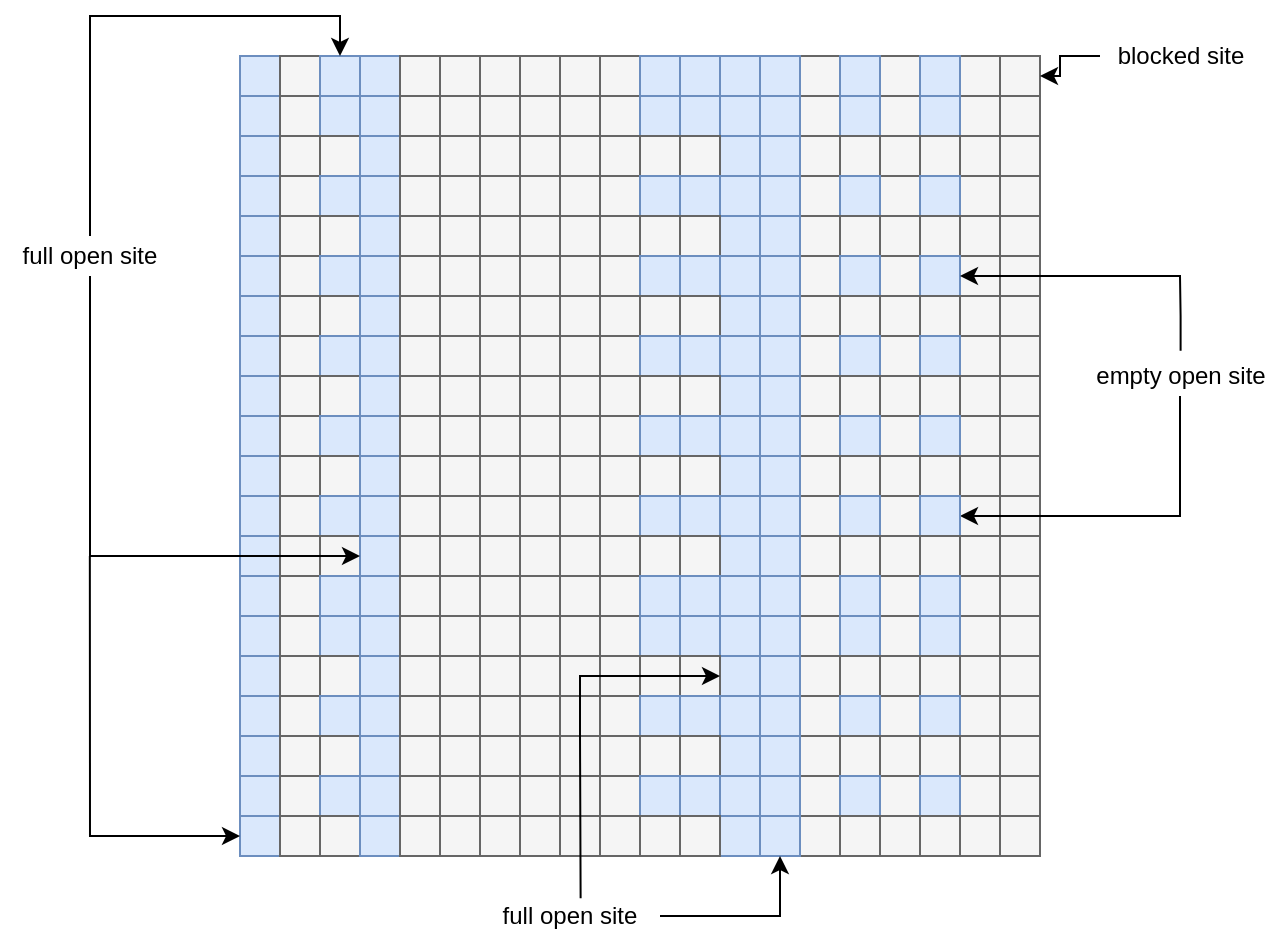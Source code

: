 <mxfile version="16.0.0" type="device"><diagram id="OyiLiATwSB275dvKNnT8" name="Page-1"><mxGraphModel dx="1125" dy="553" grid="1" gridSize="10" guides="1" tooltips="1" connect="1" arrows="1" fold="1" page="1" pageScale="1" pageWidth="850" pageHeight="1100" math="0" shadow="0"><root><mxCell id="0"/><mxCell id="1" parent="0"/><mxCell id="NvJ9Xa7_cwhXMWgC1ZJq-1661" value="" style="whiteSpace=wrap;html=1;aspect=fixed;fillColor=#dae8fc;strokeColor=#6c8ebf;" vertex="1" parent="1"><mxGeometry x="210" y="140" width="50" height="50" as="geometry"/></mxCell><mxCell id="NvJ9Xa7_cwhXMWgC1ZJq-1662" value="" style="whiteSpace=wrap;html=1;aspect=fixed;fillColor=#f5f5f5;strokeColor=#666666;fontColor=#333333;" vertex="1" parent="1"><mxGeometry x="230" y="140" width="20" height="20" as="geometry"/></mxCell><mxCell id="NvJ9Xa7_cwhXMWgC1ZJq-1663" value="" style="whiteSpace=wrap;html=1;aspect=fixed;fillColor=#dae8fc;strokeColor=#6c8ebf;" vertex="1" parent="1"><mxGeometry x="250" y="140" width="20" height="20" as="geometry"/></mxCell><mxCell id="NvJ9Xa7_cwhXMWgC1ZJq-1664" value="" style="whiteSpace=wrap;html=1;aspect=fixed;fillColor=#dae8fc;strokeColor=#6c8ebf;" vertex="1" parent="1"><mxGeometry x="270" y="140" width="20" height="20" as="geometry"/></mxCell><mxCell id="NvJ9Xa7_cwhXMWgC1ZJq-1665" value="" style="whiteSpace=wrap;html=1;aspect=fixed;fillColor=#f5f5f5;strokeColor=#666666;fontColor=#333333;" vertex="1" parent="1"><mxGeometry x="290" y="140" width="20" height="20" as="geometry"/></mxCell><mxCell id="NvJ9Xa7_cwhXMWgC1ZJq-1666" value="" style="whiteSpace=wrap;html=1;aspect=fixed;fillColor=#f5f5f5;strokeColor=#666666;fontColor=#333333;" vertex="1" parent="1"><mxGeometry x="310" y="140" width="20" height="20" as="geometry"/></mxCell><mxCell id="NvJ9Xa7_cwhXMWgC1ZJq-1667" value="" style="whiteSpace=wrap;html=1;aspect=fixed;fillColor=#f5f5f5;strokeColor=#666666;fontColor=#333333;" vertex="1" parent="1"><mxGeometry x="330" y="140" width="20" height="20" as="geometry"/></mxCell><mxCell id="NvJ9Xa7_cwhXMWgC1ZJq-1668" value="" style="whiteSpace=wrap;html=1;aspect=fixed;fillColor=#f5f5f5;strokeColor=#666666;fontColor=#333333;" vertex="1" parent="1"><mxGeometry x="350" y="140" width="20" height="20" as="geometry"/></mxCell><mxCell id="NvJ9Xa7_cwhXMWgC1ZJq-1669" value="" style="whiteSpace=wrap;html=1;aspect=fixed;fillColor=#f5f5f5;strokeColor=#666666;fontColor=#333333;" vertex="1" parent="1"><mxGeometry x="370" y="140" width="20" height="20" as="geometry"/></mxCell><mxCell id="NvJ9Xa7_cwhXMWgC1ZJq-1670" value="" style="whiteSpace=wrap;html=1;aspect=fixed;fillColor=#f5f5f5;strokeColor=#666666;fontColor=#333333;" vertex="1" parent="1"><mxGeometry x="390" y="140" width="20" height="20" as="geometry"/></mxCell><mxCell id="NvJ9Xa7_cwhXMWgC1ZJq-1679" value="" style="whiteSpace=wrap;html=1;aspect=fixed;fillColor=#f5f5f5;strokeColor=#666666;fontColor=#333333;" vertex="1" parent="1"><mxGeometry x="570" y="140" width="20" height="20" as="geometry"/></mxCell><mxCell id="NvJ9Xa7_cwhXMWgC1ZJq-1680" value="" style="whiteSpace=wrap;html=1;aspect=fixed;fillColor=#f5f5f5;strokeColor=#666666;fontColor=#333333;" vertex="1" parent="1"><mxGeometry x="590" y="140" width="20" height="20" as="geometry"/></mxCell><mxCell id="NvJ9Xa7_cwhXMWgC1ZJq-1681" value="" style="whiteSpace=wrap;html=1;aspect=fixed;fillColor=#dae8fc;strokeColor=#6c8ebf;" vertex="1" parent="1"><mxGeometry x="210" y="160" width="20" height="20" as="geometry"/></mxCell><mxCell id="NvJ9Xa7_cwhXMWgC1ZJq-1682" value="" style="whiteSpace=wrap;html=1;aspect=fixed;fillColor=#f5f5f5;strokeColor=#666666;fontColor=#333333;" vertex="1" parent="1"><mxGeometry x="230" y="160" width="20" height="20" as="geometry"/></mxCell><mxCell id="NvJ9Xa7_cwhXMWgC1ZJq-1683" value="" style="whiteSpace=wrap;html=1;aspect=fixed;fillColor=#dae8fc;strokeColor=#6c8ebf;" vertex="1" parent="1"><mxGeometry x="250" y="160" width="20" height="20" as="geometry"/></mxCell><mxCell id="NvJ9Xa7_cwhXMWgC1ZJq-1684" value="" style="whiteSpace=wrap;html=1;aspect=fixed;fillColor=#dae8fc;strokeColor=#6c8ebf;" vertex="1" parent="1"><mxGeometry x="270" y="160" width="20" height="20" as="geometry"/></mxCell><mxCell id="NvJ9Xa7_cwhXMWgC1ZJq-1685" value="" style="whiteSpace=wrap;html=1;aspect=fixed;fillColor=#f5f5f5;strokeColor=#666666;fontColor=#333333;" vertex="1" parent="1"><mxGeometry x="290" y="160" width="20" height="20" as="geometry"/></mxCell><mxCell id="NvJ9Xa7_cwhXMWgC1ZJq-1686" value="" style="whiteSpace=wrap;html=1;aspect=fixed;fillColor=#f5f5f5;strokeColor=#666666;fontColor=#333333;" vertex="1" parent="1"><mxGeometry x="310" y="160" width="20" height="20" as="geometry"/></mxCell><mxCell id="NvJ9Xa7_cwhXMWgC1ZJq-1687" value="" style="whiteSpace=wrap;html=1;aspect=fixed;fillColor=#f5f5f5;strokeColor=#666666;fontColor=#333333;" vertex="1" parent="1"><mxGeometry x="330" y="160" width="20" height="20" as="geometry"/></mxCell><mxCell id="NvJ9Xa7_cwhXMWgC1ZJq-1688" value="" style="whiteSpace=wrap;html=1;aspect=fixed;fillColor=#f5f5f5;strokeColor=#666666;fontColor=#333333;" vertex="1" parent="1"><mxGeometry x="350" y="160" width="20" height="20" as="geometry"/></mxCell><mxCell id="NvJ9Xa7_cwhXMWgC1ZJq-1689" value="" style="whiteSpace=wrap;html=1;aspect=fixed;fillColor=#f5f5f5;strokeColor=#666666;fontColor=#333333;" vertex="1" parent="1"><mxGeometry x="370" y="160" width="20" height="20" as="geometry"/></mxCell><mxCell id="NvJ9Xa7_cwhXMWgC1ZJq-1690" value="" style="whiteSpace=wrap;html=1;aspect=fixed;fillColor=#f5f5f5;strokeColor=#666666;fontColor=#333333;" vertex="1" parent="1"><mxGeometry x="390" y="160" width="20" height="20" as="geometry"/></mxCell><mxCell id="NvJ9Xa7_cwhXMWgC1ZJq-1699" value="" style="whiteSpace=wrap;html=1;aspect=fixed;fillColor=#f5f5f5;strokeColor=#666666;fontColor=#333333;" vertex="1" parent="1"><mxGeometry x="570" y="160" width="20" height="20" as="geometry"/></mxCell><mxCell id="NvJ9Xa7_cwhXMWgC1ZJq-1700" value="" style="whiteSpace=wrap;html=1;aspect=fixed;fillColor=#f5f5f5;strokeColor=#666666;fontColor=#333333;" vertex="1" parent="1"><mxGeometry x="590" y="160" width="20" height="20" as="geometry"/></mxCell><mxCell id="NvJ9Xa7_cwhXMWgC1ZJq-1701" value="" style="whiteSpace=wrap;html=1;aspect=fixed;fillColor=#dae8fc;strokeColor=#6c8ebf;" vertex="1" parent="1"><mxGeometry x="210" y="180" width="20" height="20" as="geometry"/></mxCell><mxCell id="NvJ9Xa7_cwhXMWgC1ZJq-1702" value="" style="whiteSpace=wrap;html=1;aspect=fixed;fillColor=#f5f5f5;strokeColor=#666666;fontColor=#333333;" vertex="1" parent="1"><mxGeometry x="230" y="180" width="20" height="20" as="geometry"/></mxCell><mxCell id="NvJ9Xa7_cwhXMWgC1ZJq-1703" value="" style="whiteSpace=wrap;html=1;aspect=fixed;fillColor=#f5f5f5;strokeColor=#666666;fontColor=#333333;" vertex="1" parent="1"><mxGeometry x="250" y="180" width="20" height="20" as="geometry"/></mxCell><mxCell id="NvJ9Xa7_cwhXMWgC1ZJq-1704" value="" style="whiteSpace=wrap;html=1;aspect=fixed;fillColor=#dae8fc;strokeColor=#6c8ebf;" vertex="1" parent="1"><mxGeometry x="270" y="180" width="20" height="20" as="geometry"/></mxCell><mxCell id="NvJ9Xa7_cwhXMWgC1ZJq-1705" value="" style="whiteSpace=wrap;html=1;aspect=fixed;fillColor=#f5f5f5;strokeColor=#666666;fontColor=#333333;" vertex="1" parent="1"><mxGeometry x="290" y="180" width="20" height="20" as="geometry"/></mxCell><mxCell id="NvJ9Xa7_cwhXMWgC1ZJq-1706" value="" style="whiteSpace=wrap;html=1;aspect=fixed;fillColor=#f5f5f5;strokeColor=#666666;fontColor=#333333;" vertex="1" parent="1"><mxGeometry x="310" y="180" width="20" height="20" as="geometry"/></mxCell><mxCell id="NvJ9Xa7_cwhXMWgC1ZJq-1707" value="" style="whiteSpace=wrap;html=1;aspect=fixed;fillColor=#f5f5f5;strokeColor=#666666;fontColor=#333333;" vertex="1" parent="1"><mxGeometry x="330" y="180" width="20" height="20" as="geometry"/></mxCell><mxCell id="NvJ9Xa7_cwhXMWgC1ZJq-1708" value="" style="whiteSpace=wrap;html=1;aspect=fixed;fillColor=#f5f5f5;strokeColor=#666666;fontColor=#333333;" vertex="1" parent="1"><mxGeometry x="350" y="180" width="20" height="20" as="geometry"/></mxCell><mxCell id="NvJ9Xa7_cwhXMWgC1ZJq-1709" value="" style="whiteSpace=wrap;html=1;aspect=fixed;fillColor=#f5f5f5;strokeColor=#666666;fontColor=#333333;" vertex="1" parent="1"><mxGeometry x="370" y="180" width="20" height="20" as="geometry"/></mxCell><mxCell id="NvJ9Xa7_cwhXMWgC1ZJq-1710" value="" style="whiteSpace=wrap;html=1;aspect=fixed;fillColor=#f5f5f5;strokeColor=#666666;fontColor=#333333;" vertex="1" parent="1"><mxGeometry x="390" y="180" width="20" height="20" as="geometry"/></mxCell><mxCell id="NvJ9Xa7_cwhXMWgC1ZJq-1719" value="" style="whiteSpace=wrap;html=1;aspect=fixed;fillColor=#f5f5f5;strokeColor=#666666;fontColor=#333333;" vertex="1" parent="1"><mxGeometry x="570" y="180" width="20" height="20" as="geometry"/></mxCell><mxCell id="NvJ9Xa7_cwhXMWgC1ZJq-1720" value="" style="whiteSpace=wrap;html=1;aspect=fixed;fillColor=#f5f5f5;strokeColor=#666666;fontColor=#333333;" vertex="1" parent="1"><mxGeometry x="590" y="180" width="20" height="20" as="geometry"/></mxCell><mxCell id="NvJ9Xa7_cwhXMWgC1ZJq-1721" value="" style="whiteSpace=wrap;html=1;aspect=fixed;fillColor=#dae8fc;strokeColor=#6c8ebf;" vertex="1" parent="1"><mxGeometry x="210" y="200" width="20" height="20" as="geometry"/></mxCell><mxCell id="NvJ9Xa7_cwhXMWgC1ZJq-1722" value="" style="whiteSpace=wrap;html=1;aspect=fixed;fillColor=#f5f5f5;strokeColor=#666666;fontColor=#333333;" vertex="1" parent="1"><mxGeometry x="230" y="200" width="20" height="20" as="geometry"/></mxCell><mxCell id="NvJ9Xa7_cwhXMWgC1ZJq-1723" value="" style="whiteSpace=wrap;html=1;aspect=fixed;fillColor=#dae8fc;strokeColor=#6c8ebf;" vertex="1" parent="1"><mxGeometry x="250" y="200" width="20" height="20" as="geometry"/></mxCell><mxCell id="NvJ9Xa7_cwhXMWgC1ZJq-1724" value="" style="whiteSpace=wrap;html=1;aspect=fixed;fillColor=#dae8fc;strokeColor=#6c8ebf;" vertex="1" parent="1"><mxGeometry x="270" y="200" width="20" height="20" as="geometry"/></mxCell><mxCell id="NvJ9Xa7_cwhXMWgC1ZJq-1725" value="" style="whiteSpace=wrap;html=1;aspect=fixed;fillColor=#f5f5f5;strokeColor=#666666;fontColor=#333333;" vertex="1" parent="1"><mxGeometry x="290" y="200" width="20" height="20" as="geometry"/></mxCell><mxCell id="NvJ9Xa7_cwhXMWgC1ZJq-1726" value="" style="whiteSpace=wrap;html=1;aspect=fixed;fillColor=#f5f5f5;strokeColor=#666666;fontColor=#333333;" vertex="1" parent="1"><mxGeometry x="310" y="200" width="20" height="20" as="geometry"/></mxCell><mxCell id="NvJ9Xa7_cwhXMWgC1ZJq-1727" value="" style="whiteSpace=wrap;html=1;aspect=fixed;fillColor=#f5f5f5;strokeColor=#666666;fontColor=#333333;" vertex="1" parent="1"><mxGeometry x="330" y="200" width="20" height="20" as="geometry"/></mxCell><mxCell id="NvJ9Xa7_cwhXMWgC1ZJq-1728" value="" style="whiteSpace=wrap;html=1;aspect=fixed;fillColor=#f5f5f5;strokeColor=#666666;fontColor=#333333;" vertex="1" parent="1"><mxGeometry x="350" y="200" width="20" height="20" as="geometry"/></mxCell><mxCell id="NvJ9Xa7_cwhXMWgC1ZJq-1729" value="" style="whiteSpace=wrap;html=1;aspect=fixed;fillColor=#f5f5f5;strokeColor=#666666;fontColor=#333333;" vertex="1" parent="1"><mxGeometry x="370" y="200" width="20" height="20" as="geometry"/></mxCell><mxCell id="NvJ9Xa7_cwhXMWgC1ZJq-1730" value="" style="whiteSpace=wrap;html=1;aspect=fixed;fillColor=#f5f5f5;strokeColor=#666666;fontColor=#333333;" vertex="1" parent="1"><mxGeometry x="390" y="200" width="20" height="20" as="geometry"/></mxCell><mxCell id="NvJ9Xa7_cwhXMWgC1ZJq-1739" value="" style="whiteSpace=wrap;html=1;aspect=fixed;fillColor=#f5f5f5;strokeColor=#666666;fontColor=#333333;" vertex="1" parent="1"><mxGeometry x="570" y="200" width="20" height="20" as="geometry"/></mxCell><mxCell id="NvJ9Xa7_cwhXMWgC1ZJq-1740" value="" style="whiteSpace=wrap;html=1;aspect=fixed;fillColor=#f5f5f5;strokeColor=#666666;fontColor=#333333;" vertex="1" parent="1"><mxGeometry x="590" y="200" width="20" height="20" as="geometry"/></mxCell><mxCell id="NvJ9Xa7_cwhXMWgC1ZJq-1741" value="" style="whiteSpace=wrap;html=1;aspect=fixed;fillColor=#dae8fc;strokeColor=#6c8ebf;" vertex="1" parent="1"><mxGeometry x="210" y="220" width="20" height="20" as="geometry"/></mxCell><mxCell id="NvJ9Xa7_cwhXMWgC1ZJq-1742" value="" style="whiteSpace=wrap;html=1;aspect=fixed;fillColor=#f5f5f5;strokeColor=#666666;fontColor=#333333;" vertex="1" parent="1"><mxGeometry x="230" y="220" width="20" height="20" as="geometry"/></mxCell><mxCell id="NvJ9Xa7_cwhXMWgC1ZJq-1743" value="" style="whiteSpace=wrap;html=1;aspect=fixed;fillColor=#f5f5f5;strokeColor=#666666;fontColor=#333333;" vertex="1" parent="1"><mxGeometry x="250" y="220" width="20" height="20" as="geometry"/></mxCell><mxCell id="NvJ9Xa7_cwhXMWgC1ZJq-1744" value="" style="whiteSpace=wrap;html=1;aspect=fixed;fillColor=#dae8fc;strokeColor=#6c8ebf;" vertex="1" parent="1"><mxGeometry x="270" y="220" width="20" height="20" as="geometry"/></mxCell><mxCell id="NvJ9Xa7_cwhXMWgC1ZJq-1745" value="" style="whiteSpace=wrap;html=1;aspect=fixed;fillColor=#f5f5f5;strokeColor=#666666;fontColor=#333333;" vertex="1" parent="1"><mxGeometry x="290" y="220" width="20" height="20" as="geometry"/></mxCell><mxCell id="NvJ9Xa7_cwhXMWgC1ZJq-1746" value="" style="whiteSpace=wrap;html=1;aspect=fixed;fillColor=#f5f5f5;strokeColor=#666666;fontColor=#333333;" vertex="1" parent="1"><mxGeometry x="310" y="220" width="20" height="20" as="geometry"/></mxCell><mxCell id="NvJ9Xa7_cwhXMWgC1ZJq-1747" value="" style="whiteSpace=wrap;html=1;aspect=fixed;fillColor=#f5f5f5;strokeColor=#666666;fontColor=#333333;" vertex="1" parent="1"><mxGeometry x="330" y="220" width="20" height="20" as="geometry"/></mxCell><mxCell id="NvJ9Xa7_cwhXMWgC1ZJq-1748" value="" style="whiteSpace=wrap;html=1;aspect=fixed;fillColor=#f5f5f5;strokeColor=#666666;fontColor=#333333;" vertex="1" parent="1"><mxGeometry x="350" y="220" width="20" height="20" as="geometry"/></mxCell><mxCell id="NvJ9Xa7_cwhXMWgC1ZJq-1749" value="" style="whiteSpace=wrap;html=1;aspect=fixed;fillColor=#f5f5f5;strokeColor=#666666;fontColor=#333333;" vertex="1" parent="1"><mxGeometry x="370" y="220" width="20" height="20" as="geometry"/></mxCell><mxCell id="NvJ9Xa7_cwhXMWgC1ZJq-1750" value="" style="whiteSpace=wrap;html=1;aspect=fixed;fillColor=#f5f5f5;strokeColor=#666666;fontColor=#333333;" vertex="1" parent="1"><mxGeometry x="390" y="220" width="20" height="20" as="geometry"/></mxCell><mxCell id="NvJ9Xa7_cwhXMWgC1ZJq-1759" value="" style="whiteSpace=wrap;html=1;aspect=fixed;fillColor=#f5f5f5;strokeColor=#666666;fontColor=#333333;" vertex="1" parent="1"><mxGeometry x="570" y="220" width="20" height="20" as="geometry"/></mxCell><mxCell id="NvJ9Xa7_cwhXMWgC1ZJq-1760" value="" style="whiteSpace=wrap;html=1;aspect=fixed;fillColor=#f5f5f5;strokeColor=#666666;fontColor=#333333;" vertex="1" parent="1"><mxGeometry x="590" y="220" width="20" height="20" as="geometry"/></mxCell><mxCell id="NvJ9Xa7_cwhXMWgC1ZJq-1761" value="" style="whiteSpace=wrap;html=1;aspect=fixed;fillColor=#dae8fc;strokeColor=#6c8ebf;" vertex="1" parent="1"><mxGeometry x="210" y="240" width="20" height="20" as="geometry"/></mxCell><mxCell id="NvJ9Xa7_cwhXMWgC1ZJq-1762" value="" style="whiteSpace=wrap;html=1;aspect=fixed;fillColor=#f5f5f5;strokeColor=#666666;fontColor=#333333;" vertex="1" parent="1"><mxGeometry x="230" y="240" width="20" height="20" as="geometry"/></mxCell><mxCell id="NvJ9Xa7_cwhXMWgC1ZJq-1763" value="" style="whiteSpace=wrap;html=1;aspect=fixed;fillColor=#dae8fc;strokeColor=#6c8ebf;" vertex="1" parent="1"><mxGeometry x="250" y="240" width="20" height="20" as="geometry"/></mxCell><mxCell id="NvJ9Xa7_cwhXMWgC1ZJq-1764" value="" style="whiteSpace=wrap;html=1;aspect=fixed;fillColor=#dae8fc;strokeColor=#6c8ebf;" vertex="1" parent="1"><mxGeometry x="270" y="240" width="20" height="20" as="geometry"/></mxCell><mxCell id="NvJ9Xa7_cwhXMWgC1ZJq-1765" value="" style="whiteSpace=wrap;html=1;aspect=fixed;fillColor=#f5f5f5;strokeColor=#666666;fontColor=#333333;" vertex="1" parent="1"><mxGeometry x="290" y="240" width="20" height="20" as="geometry"/></mxCell><mxCell id="NvJ9Xa7_cwhXMWgC1ZJq-1766" value="" style="whiteSpace=wrap;html=1;aspect=fixed;fillColor=#f5f5f5;strokeColor=#666666;fontColor=#333333;" vertex="1" parent="1"><mxGeometry x="310" y="240" width="20" height="20" as="geometry"/></mxCell><mxCell id="NvJ9Xa7_cwhXMWgC1ZJq-1767" value="" style="whiteSpace=wrap;html=1;aspect=fixed;fillColor=#f5f5f5;strokeColor=#666666;fontColor=#333333;" vertex="1" parent="1"><mxGeometry x="330" y="240" width="20" height="20" as="geometry"/></mxCell><mxCell id="NvJ9Xa7_cwhXMWgC1ZJq-1768" value="" style="whiteSpace=wrap;html=1;aspect=fixed;fillColor=#f5f5f5;strokeColor=#666666;fontColor=#333333;" vertex="1" parent="1"><mxGeometry x="350" y="240" width="20" height="20" as="geometry"/></mxCell><mxCell id="NvJ9Xa7_cwhXMWgC1ZJq-1769" value="" style="whiteSpace=wrap;html=1;aspect=fixed;fillColor=#f5f5f5;strokeColor=#666666;fontColor=#333333;" vertex="1" parent="1"><mxGeometry x="370" y="240" width="20" height="20" as="geometry"/></mxCell><mxCell id="NvJ9Xa7_cwhXMWgC1ZJq-1770" value="" style="whiteSpace=wrap;html=1;aspect=fixed;fillColor=#f5f5f5;strokeColor=#666666;fontColor=#333333;" vertex="1" parent="1"><mxGeometry x="390" y="240" width="20" height="20" as="geometry"/></mxCell><mxCell id="NvJ9Xa7_cwhXMWgC1ZJq-1779" value="" style="whiteSpace=wrap;html=1;aspect=fixed;fillColor=#f5f5f5;strokeColor=#666666;fontColor=#333333;" vertex="1" parent="1"><mxGeometry x="570" y="240" width="20" height="20" as="geometry"/></mxCell><mxCell id="NvJ9Xa7_cwhXMWgC1ZJq-1780" value="" style="whiteSpace=wrap;html=1;aspect=fixed;fillColor=#f5f5f5;strokeColor=#666666;fontColor=#333333;" vertex="1" parent="1"><mxGeometry x="590" y="240" width="20" height="20" as="geometry"/></mxCell><mxCell id="NvJ9Xa7_cwhXMWgC1ZJq-1781" value="" style="whiteSpace=wrap;html=1;aspect=fixed;fillColor=#dae8fc;strokeColor=#6c8ebf;" vertex="1" parent="1"><mxGeometry x="210" y="260" width="20" height="20" as="geometry"/></mxCell><mxCell id="NvJ9Xa7_cwhXMWgC1ZJq-1782" value="" style="whiteSpace=wrap;html=1;aspect=fixed;fillColor=#f5f5f5;strokeColor=#666666;fontColor=#333333;" vertex="1" parent="1"><mxGeometry x="230" y="260" width="20" height="20" as="geometry"/></mxCell><mxCell id="NvJ9Xa7_cwhXMWgC1ZJq-1783" value="" style="whiteSpace=wrap;html=1;aspect=fixed;fillColor=#f5f5f5;strokeColor=#666666;fontColor=#333333;" vertex="1" parent="1"><mxGeometry x="250" y="260" width="20" height="20" as="geometry"/></mxCell><mxCell id="NvJ9Xa7_cwhXMWgC1ZJq-1784" value="" style="whiteSpace=wrap;html=1;aspect=fixed;fillColor=#dae8fc;strokeColor=#6c8ebf;" vertex="1" parent="1"><mxGeometry x="270" y="260" width="20" height="20" as="geometry"/></mxCell><mxCell id="NvJ9Xa7_cwhXMWgC1ZJq-1785" value="" style="whiteSpace=wrap;html=1;aspect=fixed;fillColor=#f5f5f5;strokeColor=#666666;fontColor=#333333;" vertex="1" parent="1"><mxGeometry x="290" y="260" width="20" height="20" as="geometry"/></mxCell><mxCell id="NvJ9Xa7_cwhXMWgC1ZJq-1786" value="" style="whiteSpace=wrap;html=1;aspect=fixed;fillColor=#f5f5f5;strokeColor=#666666;fontColor=#333333;" vertex="1" parent="1"><mxGeometry x="310" y="260" width="20" height="20" as="geometry"/></mxCell><mxCell id="NvJ9Xa7_cwhXMWgC1ZJq-1787" value="" style="whiteSpace=wrap;html=1;aspect=fixed;fillColor=#f5f5f5;strokeColor=#666666;fontColor=#333333;" vertex="1" parent="1"><mxGeometry x="330" y="260" width="20" height="20" as="geometry"/></mxCell><mxCell id="NvJ9Xa7_cwhXMWgC1ZJq-1788" value="" style="whiteSpace=wrap;html=1;aspect=fixed;fillColor=#f5f5f5;strokeColor=#666666;fontColor=#333333;" vertex="1" parent="1"><mxGeometry x="350" y="260" width="20" height="20" as="geometry"/></mxCell><mxCell id="NvJ9Xa7_cwhXMWgC1ZJq-1789" value="" style="whiteSpace=wrap;html=1;aspect=fixed;fillColor=#f5f5f5;strokeColor=#666666;fontColor=#333333;" vertex="1" parent="1"><mxGeometry x="370" y="260" width="20" height="20" as="geometry"/></mxCell><mxCell id="NvJ9Xa7_cwhXMWgC1ZJq-1790" value="" style="whiteSpace=wrap;html=1;aspect=fixed;fillColor=#f5f5f5;strokeColor=#666666;fontColor=#333333;" vertex="1" parent="1"><mxGeometry x="390" y="260" width="20" height="20" as="geometry"/></mxCell><mxCell id="NvJ9Xa7_cwhXMWgC1ZJq-1799" value="" style="whiteSpace=wrap;html=1;aspect=fixed;fillColor=#f5f5f5;strokeColor=#666666;fontColor=#333333;" vertex="1" parent="1"><mxGeometry x="570" y="260" width="20" height="20" as="geometry"/></mxCell><mxCell id="NvJ9Xa7_cwhXMWgC1ZJq-1800" value="" style="whiteSpace=wrap;html=1;aspect=fixed;fillColor=#f5f5f5;strokeColor=#666666;fontColor=#333333;" vertex="1" parent="1"><mxGeometry x="590" y="260" width="20" height="20" as="geometry"/></mxCell><mxCell id="NvJ9Xa7_cwhXMWgC1ZJq-1801" value="" style="whiteSpace=wrap;html=1;aspect=fixed;fillColor=#dae8fc;strokeColor=#6c8ebf;" vertex="1" parent="1"><mxGeometry x="210" y="280" width="20" height="20" as="geometry"/></mxCell><mxCell id="NvJ9Xa7_cwhXMWgC1ZJq-1802" value="" style="whiteSpace=wrap;html=1;aspect=fixed;fillColor=#f5f5f5;strokeColor=#666666;fontColor=#333333;" vertex="1" parent="1"><mxGeometry x="230" y="280" width="20" height="20" as="geometry"/></mxCell><mxCell id="NvJ9Xa7_cwhXMWgC1ZJq-1803" value="" style="whiteSpace=wrap;html=1;aspect=fixed;fillColor=#dae8fc;strokeColor=#6c8ebf;" vertex="1" parent="1"><mxGeometry x="250" y="280" width="20" height="20" as="geometry"/></mxCell><mxCell id="NvJ9Xa7_cwhXMWgC1ZJq-1804" value="" style="whiteSpace=wrap;html=1;aspect=fixed;fillColor=#dae8fc;strokeColor=#6c8ebf;" vertex="1" parent="1"><mxGeometry x="270" y="280" width="20" height="20" as="geometry"/></mxCell><mxCell id="NvJ9Xa7_cwhXMWgC1ZJq-1805" value="" style="whiteSpace=wrap;html=1;aspect=fixed;fillColor=#f5f5f5;strokeColor=#666666;fontColor=#333333;" vertex="1" parent="1"><mxGeometry x="290" y="280" width="20" height="20" as="geometry"/></mxCell><mxCell id="NvJ9Xa7_cwhXMWgC1ZJq-1806" value="" style="whiteSpace=wrap;html=1;aspect=fixed;fillColor=#f5f5f5;strokeColor=#666666;fontColor=#333333;" vertex="1" parent="1"><mxGeometry x="310" y="280" width="20" height="20" as="geometry"/></mxCell><mxCell id="NvJ9Xa7_cwhXMWgC1ZJq-1807" value="" style="whiteSpace=wrap;html=1;aspect=fixed;fillColor=#f5f5f5;strokeColor=#666666;fontColor=#333333;" vertex="1" parent="1"><mxGeometry x="330" y="280" width="20" height="20" as="geometry"/></mxCell><mxCell id="NvJ9Xa7_cwhXMWgC1ZJq-1808" value="" style="whiteSpace=wrap;html=1;aspect=fixed;fillColor=#f5f5f5;strokeColor=#666666;fontColor=#333333;" vertex="1" parent="1"><mxGeometry x="350" y="280" width="20" height="20" as="geometry"/></mxCell><mxCell id="NvJ9Xa7_cwhXMWgC1ZJq-1809" value="" style="whiteSpace=wrap;html=1;aspect=fixed;fillColor=#f5f5f5;strokeColor=#666666;fontColor=#333333;" vertex="1" parent="1"><mxGeometry x="370" y="280" width="20" height="20" as="geometry"/></mxCell><mxCell id="NvJ9Xa7_cwhXMWgC1ZJq-1810" value="" style="whiteSpace=wrap;html=1;aspect=fixed;fillColor=#f5f5f5;strokeColor=#666666;fontColor=#333333;" vertex="1" parent="1"><mxGeometry x="390" y="280" width="20" height="20" as="geometry"/></mxCell><mxCell id="NvJ9Xa7_cwhXMWgC1ZJq-1819" value="" style="whiteSpace=wrap;html=1;aspect=fixed;fillColor=#f5f5f5;strokeColor=#666666;fontColor=#333333;" vertex="1" parent="1"><mxGeometry x="570" y="280" width="20" height="20" as="geometry"/></mxCell><mxCell id="NvJ9Xa7_cwhXMWgC1ZJq-1820" value="" style="whiteSpace=wrap;html=1;aspect=fixed;fillColor=#f5f5f5;strokeColor=#666666;fontColor=#333333;" vertex="1" parent="1"><mxGeometry x="590" y="280" width="20" height="20" as="geometry"/></mxCell><mxCell id="NvJ9Xa7_cwhXMWgC1ZJq-1821" value="" style="whiteSpace=wrap;html=1;aspect=fixed;fillColor=#dae8fc;strokeColor=#6c8ebf;" vertex="1" parent="1"><mxGeometry x="210" y="300" width="20" height="20" as="geometry"/></mxCell><mxCell id="NvJ9Xa7_cwhXMWgC1ZJq-1822" value="" style="whiteSpace=wrap;html=1;aspect=fixed;fillColor=#f5f5f5;strokeColor=#666666;fontColor=#333333;" vertex="1" parent="1"><mxGeometry x="230" y="300" width="20" height="20" as="geometry"/></mxCell><mxCell id="NvJ9Xa7_cwhXMWgC1ZJq-1823" value="" style="whiteSpace=wrap;html=1;aspect=fixed;fillColor=#f5f5f5;strokeColor=#666666;fontColor=#333333;" vertex="1" parent="1"><mxGeometry x="250" y="300" width="20" height="20" as="geometry"/></mxCell><mxCell id="NvJ9Xa7_cwhXMWgC1ZJq-1824" value="" style="whiteSpace=wrap;html=1;aspect=fixed;fillColor=#dae8fc;strokeColor=#6c8ebf;" vertex="1" parent="1"><mxGeometry x="270" y="300" width="20" height="20" as="geometry"/></mxCell><mxCell id="NvJ9Xa7_cwhXMWgC1ZJq-1825" value="" style="whiteSpace=wrap;html=1;aspect=fixed;fillColor=#f5f5f5;strokeColor=#666666;fontColor=#333333;" vertex="1" parent="1"><mxGeometry x="290" y="300" width="20" height="20" as="geometry"/></mxCell><mxCell id="NvJ9Xa7_cwhXMWgC1ZJq-1826" value="" style="whiteSpace=wrap;html=1;aspect=fixed;fillColor=#f5f5f5;strokeColor=#666666;fontColor=#333333;" vertex="1" parent="1"><mxGeometry x="310" y="300" width="20" height="20" as="geometry"/></mxCell><mxCell id="NvJ9Xa7_cwhXMWgC1ZJq-1827" value="" style="whiteSpace=wrap;html=1;aspect=fixed;fillColor=#f5f5f5;strokeColor=#666666;fontColor=#333333;" vertex="1" parent="1"><mxGeometry x="330" y="300" width="20" height="20" as="geometry"/></mxCell><mxCell id="NvJ9Xa7_cwhXMWgC1ZJq-1828" value="" style="whiteSpace=wrap;html=1;aspect=fixed;fillColor=#f5f5f5;strokeColor=#666666;fontColor=#333333;" vertex="1" parent="1"><mxGeometry x="350" y="300" width="20" height="20" as="geometry"/></mxCell><mxCell id="NvJ9Xa7_cwhXMWgC1ZJq-1829" value="" style="whiteSpace=wrap;html=1;aspect=fixed;fillColor=#f5f5f5;strokeColor=#666666;fontColor=#333333;" vertex="1" parent="1"><mxGeometry x="370" y="300" width="20" height="20" as="geometry"/></mxCell><mxCell id="NvJ9Xa7_cwhXMWgC1ZJq-1830" value="" style="whiteSpace=wrap;html=1;aspect=fixed;fillColor=#f5f5f5;strokeColor=#666666;fontColor=#333333;" vertex="1" parent="1"><mxGeometry x="390" y="300" width="20" height="20" as="geometry"/></mxCell><mxCell id="NvJ9Xa7_cwhXMWgC1ZJq-1839" value="" style="whiteSpace=wrap;html=1;aspect=fixed;fillColor=#f5f5f5;strokeColor=#666666;fontColor=#333333;" vertex="1" parent="1"><mxGeometry x="570" y="300" width="20" height="20" as="geometry"/></mxCell><mxCell id="NvJ9Xa7_cwhXMWgC1ZJq-1840" value="" style="whiteSpace=wrap;html=1;aspect=fixed;fillColor=#f5f5f5;strokeColor=#666666;fontColor=#333333;" vertex="1" parent="1"><mxGeometry x="590" y="300" width="20" height="20" as="geometry"/></mxCell><mxCell id="NvJ9Xa7_cwhXMWgC1ZJq-1841" value="" style="whiteSpace=wrap;html=1;aspect=fixed;fillColor=#dae8fc;strokeColor=#6c8ebf;" vertex="1" parent="1"><mxGeometry x="210" y="320" width="20" height="20" as="geometry"/></mxCell><mxCell id="NvJ9Xa7_cwhXMWgC1ZJq-1842" value="" style="whiteSpace=wrap;html=1;aspect=fixed;fillColor=#f5f5f5;strokeColor=#666666;fontColor=#333333;" vertex="1" parent="1"><mxGeometry x="230" y="320" width="20" height="20" as="geometry"/></mxCell><mxCell id="NvJ9Xa7_cwhXMWgC1ZJq-1843" value="" style="whiteSpace=wrap;html=1;aspect=fixed;fillColor=#dae8fc;strokeColor=#6c8ebf;" vertex="1" parent="1"><mxGeometry x="250" y="320" width="20" height="20" as="geometry"/></mxCell><mxCell id="NvJ9Xa7_cwhXMWgC1ZJq-1844" value="" style="whiteSpace=wrap;html=1;aspect=fixed;fillColor=#dae8fc;strokeColor=#6c8ebf;" vertex="1" parent="1"><mxGeometry x="270" y="320" width="20" height="20" as="geometry"/></mxCell><mxCell id="NvJ9Xa7_cwhXMWgC1ZJq-1845" value="" style="whiteSpace=wrap;html=1;aspect=fixed;fillColor=#f5f5f5;strokeColor=#666666;fontColor=#333333;" vertex="1" parent="1"><mxGeometry x="290" y="320" width="20" height="20" as="geometry"/></mxCell><mxCell id="NvJ9Xa7_cwhXMWgC1ZJq-1846" value="" style="whiteSpace=wrap;html=1;aspect=fixed;fillColor=#f5f5f5;strokeColor=#666666;fontColor=#333333;" vertex="1" parent="1"><mxGeometry x="310" y="320" width="20" height="20" as="geometry"/></mxCell><mxCell id="NvJ9Xa7_cwhXMWgC1ZJq-1847" value="" style="whiteSpace=wrap;html=1;aspect=fixed;fillColor=#f5f5f5;strokeColor=#666666;fontColor=#333333;" vertex="1" parent="1"><mxGeometry x="330" y="320" width="20" height="20" as="geometry"/></mxCell><mxCell id="NvJ9Xa7_cwhXMWgC1ZJq-1848" value="" style="whiteSpace=wrap;html=1;aspect=fixed;fillColor=#f5f5f5;strokeColor=#666666;fontColor=#333333;" vertex="1" parent="1"><mxGeometry x="350" y="320" width="20" height="20" as="geometry"/></mxCell><mxCell id="NvJ9Xa7_cwhXMWgC1ZJq-1849" value="" style="whiteSpace=wrap;html=1;aspect=fixed;fillColor=#f5f5f5;strokeColor=#666666;fontColor=#333333;" vertex="1" parent="1"><mxGeometry x="370" y="320" width="20" height="20" as="geometry"/></mxCell><mxCell id="NvJ9Xa7_cwhXMWgC1ZJq-1850" value="" style="whiteSpace=wrap;html=1;aspect=fixed;fillColor=#f5f5f5;strokeColor=#666666;fontColor=#333333;" vertex="1" parent="1"><mxGeometry x="390" y="320" width="20" height="20" as="geometry"/></mxCell><mxCell id="NvJ9Xa7_cwhXMWgC1ZJq-1859" value="" style="whiteSpace=wrap;html=1;aspect=fixed;fillColor=#f5f5f5;strokeColor=#666666;fontColor=#333333;" vertex="1" parent="1"><mxGeometry x="570" y="320" width="20" height="20" as="geometry"/></mxCell><mxCell id="NvJ9Xa7_cwhXMWgC1ZJq-1860" value="" style="whiteSpace=wrap;html=1;aspect=fixed;fillColor=#f5f5f5;strokeColor=#666666;fontColor=#333333;" vertex="1" parent="1"><mxGeometry x="590" y="320" width="20" height="20" as="geometry"/></mxCell><mxCell id="NvJ9Xa7_cwhXMWgC1ZJq-1861" value="" style="whiteSpace=wrap;html=1;aspect=fixed;fillColor=#dae8fc;strokeColor=#6c8ebf;" vertex="1" parent="1"><mxGeometry x="210" y="340" width="20" height="20" as="geometry"/></mxCell><mxCell id="NvJ9Xa7_cwhXMWgC1ZJq-1862" value="" style="whiteSpace=wrap;html=1;aspect=fixed;fillColor=#f5f5f5;strokeColor=#666666;fontColor=#333333;" vertex="1" parent="1"><mxGeometry x="230" y="340" width="20" height="20" as="geometry"/></mxCell><mxCell id="NvJ9Xa7_cwhXMWgC1ZJq-1863" value="" style="whiteSpace=wrap;html=1;aspect=fixed;fillColor=#f5f5f5;strokeColor=#666666;fontColor=#333333;" vertex="1" parent="1"><mxGeometry x="250" y="340" width="20" height="20" as="geometry"/></mxCell><mxCell id="NvJ9Xa7_cwhXMWgC1ZJq-1864" value="" style="whiteSpace=wrap;html=1;aspect=fixed;fillColor=#dae8fc;strokeColor=#6c8ebf;" vertex="1" parent="1"><mxGeometry x="270" y="340" width="20" height="20" as="geometry"/></mxCell><mxCell id="NvJ9Xa7_cwhXMWgC1ZJq-1865" value="" style="whiteSpace=wrap;html=1;aspect=fixed;fillColor=#f5f5f5;strokeColor=#666666;fontColor=#333333;" vertex="1" parent="1"><mxGeometry x="290" y="340" width="20" height="20" as="geometry"/></mxCell><mxCell id="NvJ9Xa7_cwhXMWgC1ZJq-1866" value="" style="whiteSpace=wrap;html=1;aspect=fixed;fillColor=#f5f5f5;strokeColor=#666666;fontColor=#333333;" vertex="1" parent="1"><mxGeometry x="310" y="340" width="20" height="20" as="geometry"/></mxCell><mxCell id="NvJ9Xa7_cwhXMWgC1ZJq-1867" value="" style="whiteSpace=wrap;html=1;aspect=fixed;fillColor=#f5f5f5;strokeColor=#666666;fontColor=#333333;" vertex="1" parent="1"><mxGeometry x="330" y="340" width="20" height="20" as="geometry"/></mxCell><mxCell id="NvJ9Xa7_cwhXMWgC1ZJq-1868" value="" style="whiteSpace=wrap;html=1;aspect=fixed;fillColor=#f5f5f5;strokeColor=#666666;fontColor=#333333;" vertex="1" parent="1"><mxGeometry x="350" y="340" width="20" height="20" as="geometry"/></mxCell><mxCell id="NvJ9Xa7_cwhXMWgC1ZJq-1869" value="" style="whiteSpace=wrap;html=1;aspect=fixed;fillColor=#f5f5f5;strokeColor=#666666;fontColor=#333333;" vertex="1" parent="1"><mxGeometry x="370" y="340" width="20" height="20" as="geometry"/></mxCell><mxCell id="NvJ9Xa7_cwhXMWgC1ZJq-1870" value="" style="whiteSpace=wrap;html=1;aspect=fixed;fillColor=#f5f5f5;strokeColor=#666666;fontColor=#333333;" vertex="1" parent="1"><mxGeometry x="390" y="340" width="20" height="20" as="geometry"/></mxCell><mxCell id="NvJ9Xa7_cwhXMWgC1ZJq-1879" value="" style="whiteSpace=wrap;html=1;aspect=fixed;fillColor=#f5f5f5;strokeColor=#666666;fontColor=#333333;" vertex="1" parent="1"><mxGeometry x="570" y="340" width="20" height="20" as="geometry"/></mxCell><mxCell id="NvJ9Xa7_cwhXMWgC1ZJq-1880" value="" style="whiteSpace=wrap;html=1;aspect=fixed;fillColor=#f5f5f5;strokeColor=#666666;fontColor=#333333;" vertex="1" parent="1"><mxGeometry x="590" y="340" width="20" height="20" as="geometry"/></mxCell><mxCell id="NvJ9Xa7_cwhXMWgC1ZJq-1881" value="" style="whiteSpace=wrap;html=1;aspect=fixed;fillColor=#dae8fc;strokeColor=#6c8ebf;" vertex="1" parent="1"><mxGeometry x="210" y="360" width="20" height="20" as="geometry"/></mxCell><mxCell id="NvJ9Xa7_cwhXMWgC1ZJq-1882" value="" style="whiteSpace=wrap;html=1;aspect=fixed;fillColor=#f5f5f5;strokeColor=#666666;fontColor=#333333;" vertex="1" parent="1"><mxGeometry x="230" y="360" width="20" height="20" as="geometry"/></mxCell><mxCell id="NvJ9Xa7_cwhXMWgC1ZJq-1883" value="" style="whiteSpace=wrap;html=1;aspect=fixed;fillColor=#dae8fc;strokeColor=#6c8ebf;" vertex="1" parent="1"><mxGeometry x="250" y="360" width="20" height="20" as="geometry"/></mxCell><mxCell id="NvJ9Xa7_cwhXMWgC1ZJq-1884" value="" style="whiteSpace=wrap;html=1;aspect=fixed;fillColor=#dae8fc;strokeColor=#6c8ebf;" vertex="1" parent="1"><mxGeometry x="270" y="360" width="20" height="20" as="geometry"/></mxCell><mxCell id="NvJ9Xa7_cwhXMWgC1ZJq-1885" value="" style="whiteSpace=wrap;html=1;aspect=fixed;fillColor=#f5f5f5;strokeColor=#666666;fontColor=#333333;" vertex="1" parent="1"><mxGeometry x="290" y="360" width="20" height="20" as="geometry"/></mxCell><mxCell id="NvJ9Xa7_cwhXMWgC1ZJq-1886" value="" style="whiteSpace=wrap;html=1;aspect=fixed;fillColor=#f5f5f5;strokeColor=#666666;fontColor=#333333;" vertex="1" parent="1"><mxGeometry x="310" y="360" width="20" height="20" as="geometry"/></mxCell><mxCell id="NvJ9Xa7_cwhXMWgC1ZJq-1887" value="" style="whiteSpace=wrap;html=1;aspect=fixed;fillColor=#f5f5f5;strokeColor=#666666;fontColor=#333333;" vertex="1" parent="1"><mxGeometry x="330" y="360" width="20" height="20" as="geometry"/></mxCell><mxCell id="NvJ9Xa7_cwhXMWgC1ZJq-1888" value="" style="whiteSpace=wrap;html=1;aspect=fixed;fillColor=#f5f5f5;strokeColor=#666666;fontColor=#333333;" vertex="1" parent="1"><mxGeometry x="350" y="360" width="20" height="20" as="geometry"/></mxCell><mxCell id="NvJ9Xa7_cwhXMWgC1ZJq-1889" value="" style="whiteSpace=wrap;html=1;aspect=fixed;fillColor=#f5f5f5;strokeColor=#666666;fontColor=#333333;" vertex="1" parent="1"><mxGeometry x="370" y="360" width="20" height="20" as="geometry"/></mxCell><mxCell id="NvJ9Xa7_cwhXMWgC1ZJq-1890" value="" style="whiteSpace=wrap;html=1;aspect=fixed;fillColor=#f5f5f5;strokeColor=#666666;fontColor=#333333;" vertex="1" parent="1"><mxGeometry x="390" y="360" width="20" height="20" as="geometry"/></mxCell><mxCell id="NvJ9Xa7_cwhXMWgC1ZJq-1899" value="" style="whiteSpace=wrap;html=1;aspect=fixed;fillColor=#f5f5f5;strokeColor=#666666;fontColor=#333333;" vertex="1" parent="1"><mxGeometry x="570" y="360" width="20" height="20" as="geometry"/></mxCell><mxCell id="NvJ9Xa7_cwhXMWgC1ZJq-1900" value="" style="whiteSpace=wrap;html=1;aspect=fixed;fillColor=#f5f5f5;strokeColor=#666666;fontColor=#333333;" vertex="1" parent="1"><mxGeometry x="590" y="360" width="20" height="20" as="geometry"/></mxCell><mxCell id="NvJ9Xa7_cwhXMWgC1ZJq-1901" value="" style="whiteSpace=wrap;html=1;aspect=fixed;fillColor=#dae8fc;strokeColor=#6c8ebf;" vertex="1" parent="1"><mxGeometry x="210" y="380" width="20" height="20" as="geometry"/></mxCell><mxCell id="NvJ9Xa7_cwhXMWgC1ZJq-1902" value="" style="whiteSpace=wrap;html=1;aspect=fixed;fillColor=#f5f5f5;strokeColor=#666666;fontColor=#333333;" vertex="1" parent="1"><mxGeometry x="230" y="380" width="20" height="20" as="geometry"/></mxCell><mxCell id="NvJ9Xa7_cwhXMWgC1ZJq-1903" value="" style="whiteSpace=wrap;html=1;aspect=fixed;fillColor=#f5f5f5;strokeColor=#666666;fontColor=#333333;" vertex="1" parent="1"><mxGeometry x="250" y="380" width="20" height="20" as="geometry"/></mxCell><mxCell id="NvJ9Xa7_cwhXMWgC1ZJq-1904" value="" style="whiteSpace=wrap;html=1;aspect=fixed;fillColor=#dae8fc;strokeColor=#6c8ebf;" vertex="1" parent="1"><mxGeometry x="270" y="380" width="20" height="20" as="geometry"/></mxCell><mxCell id="NvJ9Xa7_cwhXMWgC1ZJq-1905" value="" style="whiteSpace=wrap;html=1;aspect=fixed;fillColor=#f5f5f5;strokeColor=#666666;fontColor=#333333;" vertex="1" parent="1"><mxGeometry x="290" y="380" width="20" height="20" as="geometry"/></mxCell><mxCell id="NvJ9Xa7_cwhXMWgC1ZJq-1906" value="" style="whiteSpace=wrap;html=1;aspect=fixed;fillColor=#f5f5f5;strokeColor=#666666;fontColor=#333333;" vertex="1" parent="1"><mxGeometry x="310" y="380" width="20" height="20" as="geometry"/></mxCell><mxCell id="NvJ9Xa7_cwhXMWgC1ZJq-1907" value="" style="whiteSpace=wrap;html=1;aspect=fixed;fillColor=#f5f5f5;strokeColor=#666666;fontColor=#333333;" vertex="1" parent="1"><mxGeometry x="330" y="380" width="20" height="20" as="geometry"/></mxCell><mxCell id="NvJ9Xa7_cwhXMWgC1ZJq-1908" value="" style="whiteSpace=wrap;html=1;aspect=fixed;fillColor=#f5f5f5;strokeColor=#666666;fontColor=#333333;" vertex="1" parent="1"><mxGeometry x="350" y="380" width="20" height="20" as="geometry"/></mxCell><mxCell id="NvJ9Xa7_cwhXMWgC1ZJq-1909" value="" style="whiteSpace=wrap;html=1;aspect=fixed;fillColor=#f5f5f5;strokeColor=#666666;fontColor=#333333;" vertex="1" parent="1"><mxGeometry x="370" y="380" width="20" height="20" as="geometry"/></mxCell><mxCell id="NvJ9Xa7_cwhXMWgC1ZJq-1910" value="" style="whiteSpace=wrap;html=1;aspect=fixed;fillColor=#f5f5f5;strokeColor=#666666;fontColor=#333333;" vertex="1" parent="1"><mxGeometry x="390" y="380" width="20" height="20" as="geometry"/></mxCell><mxCell id="NvJ9Xa7_cwhXMWgC1ZJq-1919" value="" style="whiteSpace=wrap;html=1;aspect=fixed;fillColor=#f5f5f5;strokeColor=#666666;fontColor=#333333;" vertex="1" parent="1"><mxGeometry x="570" y="380" width="20" height="20" as="geometry"/></mxCell><mxCell id="NvJ9Xa7_cwhXMWgC1ZJq-1920" value="" style="whiteSpace=wrap;html=1;aspect=fixed;fillColor=#f5f5f5;strokeColor=#666666;fontColor=#333333;" vertex="1" parent="1"><mxGeometry x="590" y="380" width="20" height="20" as="geometry"/></mxCell><mxCell id="NvJ9Xa7_cwhXMWgC1ZJq-1921" value="" style="whiteSpace=wrap;html=1;aspect=fixed;fillColor=#dae8fc;strokeColor=#6c8ebf;" vertex="1" parent="1"><mxGeometry x="210" y="400" width="20" height="20" as="geometry"/></mxCell><mxCell id="NvJ9Xa7_cwhXMWgC1ZJq-1922" value="" style="whiteSpace=wrap;html=1;aspect=fixed;fillColor=#f5f5f5;strokeColor=#666666;fontColor=#333333;" vertex="1" parent="1"><mxGeometry x="230" y="400" width="20" height="20" as="geometry"/></mxCell><mxCell id="NvJ9Xa7_cwhXMWgC1ZJq-1923" value="" style="whiteSpace=wrap;html=1;aspect=fixed;fillColor=#dae8fc;strokeColor=#6c8ebf;" vertex="1" parent="1"><mxGeometry x="250" y="400" width="20" height="20" as="geometry"/></mxCell><mxCell id="NvJ9Xa7_cwhXMWgC1ZJq-1924" value="" style="whiteSpace=wrap;html=1;aspect=fixed;fillColor=#dae8fc;strokeColor=#6c8ebf;" vertex="1" parent="1"><mxGeometry x="270" y="400" width="20" height="20" as="geometry"/></mxCell><mxCell id="NvJ9Xa7_cwhXMWgC1ZJq-1925" value="" style="whiteSpace=wrap;html=1;aspect=fixed;fillColor=#f5f5f5;strokeColor=#666666;fontColor=#333333;" vertex="1" parent="1"><mxGeometry x="290" y="400" width="20" height="20" as="geometry"/></mxCell><mxCell id="NvJ9Xa7_cwhXMWgC1ZJq-1926" value="" style="whiteSpace=wrap;html=1;aspect=fixed;fillColor=#f5f5f5;strokeColor=#666666;fontColor=#333333;" vertex="1" parent="1"><mxGeometry x="310" y="400" width="20" height="20" as="geometry"/></mxCell><mxCell id="NvJ9Xa7_cwhXMWgC1ZJq-1939" value="" style="whiteSpace=wrap;html=1;aspect=fixed;fillColor=#f5f5f5;strokeColor=#666666;fontColor=#333333;" vertex="1" parent="1"><mxGeometry x="570" y="400" width="20" height="20" as="geometry"/></mxCell><mxCell id="NvJ9Xa7_cwhXMWgC1ZJq-1940" value="" style="whiteSpace=wrap;html=1;aspect=fixed;fillColor=#f5f5f5;strokeColor=#666666;fontColor=#333333;" vertex="1" parent="1"><mxGeometry x="590" y="400" width="20" height="20" as="geometry"/></mxCell><mxCell id="NvJ9Xa7_cwhXMWgC1ZJq-1941" value="" style="whiteSpace=wrap;html=1;aspect=fixed;fillColor=#dae8fc;strokeColor=#6c8ebf;" vertex="1" parent="1"><mxGeometry x="210" y="420" width="20" height="20" as="geometry"/></mxCell><mxCell id="NvJ9Xa7_cwhXMWgC1ZJq-1942" value="" style="whiteSpace=wrap;html=1;aspect=fixed;fillColor=#f5f5f5;strokeColor=#666666;fontColor=#333333;" vertex="1" parent="1"><mxGeometry x="230" y="420" width="20" height="20" as="geometry"/></mxCell><mxCell id="NvJ9Xa7_cwhXMWgC1ZJq-1943" value="" style="whiteSpace=wrap;html=1;aspect=fixed;fillColor=#dae8fc;strokeColor=#6c8ebf;" vertex="1" parent="1"><mxGeometry x="250" y="420" width="20" height="20" as="geometry"/></mxCell><mxCell id="NvJ9Xa7_cwhXMWgC1ZJq-1944" value="" style="whiteSpace=wrap;html=1;aspect=fixed;fillColor=#dae8fc;strokeColor=#6c8ebf;" vertex="1" parent="1"><mxGeometry x="270" y="420" width="20" height="20" as="geometry"/></mxCell><mxCell id="NvJ9Xa7_cwhXMWgC1ZJq-1945" value="" style="whiteSpace=wrap;html=1;aspect=fixed;fillColor=#f5f5f5;strokeColor=#666666;fontColor=#333333;" vertex="1" parent="1"><mxGeometry x="290" y="420" width="20" height="20" as="geometry"/></mxCell><mxCell id="NvJ9Xa7_cwhXMWgC1ZJq-1946" value="" style="whiteSpace=wrap;html=1;aspect=fixed;fillColor=#f5f5f5;strokeColor=#666666;fontColor=#333333;" vertex="1" parent="1"><mxGeometry x="310" y="420" width="20" height="20" as="geometry"/></mxCell><mxCell id="NvJ9Xa7_cwhXMWgC1ZJq-1959" value="" style="whiteSpace=wrap;html=1;aspect=fixed;fillColor=#f5f5f5;strokeColor=#666666;fontColor=#333333;" vertex="1" parent="1"><mxGeometry x="570" y="420" width="20" height="20" as="geometry"/></mxCell><mxCell id="NvJ9Xa7_cwhXMWgC1ZJq-1960" value="" style="whiteSpace=wrap;html=1;aspect=fixed;fillColor=#f5f5f5;strokeColor=#666666;fontColor=#333333;" vertex="1" parent="1"><mxGeometry x="590" y="420" width="20" height="20" as="geometry"/></mxCell><mxCell id="NvJ9Xa7_cwhXMWgC1ZJq-1961" value="" style="whiteSpace=wrap;html=1;aspect=fixed;fillColor=#dae8fc;strokeColor=#6c8ebf;" vertex="1" parent="1"><mxGeometry x="210" y="440" width="20" height="20" as="geometry"/></mxCell><mxCell id="NvJ9Xa7_cwhXMWgC1ZJq-1962" value="" style="whiteSpace=wrap;html=1;aspect=fixed;fillColor=#f5f5f5;strokeColor=#666666;fontColor=#333333;" vertex="1" parent="1"><mxGeometry x="230" y="440" width="20" height="20" as="geometry"/></mxCell><mxCell id="NvJ9Xa7_cwhXMWgC1ZJq-1963" value="" style="whiteSpace=wrap;html=1;aspect=fixed;fillColor=#f5f5f5;strokeColor=#666666;fontColor=#333333;" vertex="1" parent="1"><mxGeometry x="250" y="440" width="20" height="20" as="geometry"/></mxCell><mxCell id="NvJ9Xa7_cwhXMWgC1ZJq-1964" value="" style="whiteSpace=wrap;html=1;aspect=fixed;fillColor=#dae8fc;strokeColor=#6c8ebf;" vertex="1" parent="1"><mxGeometry x="270" y="440" width="20" height="20" as="geometry"/></mxCell><mxCell id="NvJ9Xa7_cwhXMWgC1ZJq-1965" value="" style="whiteSpace=wrap;html=1;aspect=fixed;fillColor=#f5f5f5;strokeColor=#666666;fontColor=#333333;" vertex="1" parent="1"><mxGeometry x="290" y="440" width="20" height="20" as="geometry"/></mxCell><mxCell id="NvJ9Xa7_cwhXMWgC1ZJq-1966" value="" style="whiteSpace=wrap;html=1;aspect=fixed;fillColor=#f5f5f5;strokeColor=#666666;fontColor=#333333;" vertex="1" parent="1"><mxGeometry x="310" y="440" width="20" height="20" as="geometry"/></mxCell><mxCell id="NvJ9Xa7_cwhXMWgC1ZJq-1979" value="" style="whiteSpace=wrap;html=1;aspect=fixed;fillColor=#f5f5f5;strokeColor=#666666;fontColor=#333333;" vertex="1" parent="1"><mxGeometry x="570" y="440" width="20" height="20" as="geometry"/></mxCell><mxCell id="NvJ9Xa7_cwhXMWgC1ZJq-1980" value="" style="whiteSpace=wrap;html=1;aspect=fixed;fillColor=#f5f5f5;strokeColor=#666666;fontColor=#333333;" vertex="1" parent="1"><mxGeometry x="590" y="440" width="20" height="20" as="geometry"/></mxCell><mxCell id="NvJ9Xa7_cwhXMWgC1ZJq-1981" value="" style="whiteSpace=wrap;html=1;aspect=fixed;fillColor=#dae8fc;strokeColor=#6c8ebf;" vertex="1" parent="1"><mxGeometry x="210" y="460" width="20" height="20" as="geometry"/></mxCell><mxCell id="NvJ9Xa7_cwhXMWgC1ZJq-1982" value="" style="whiteSpace=wrap;html=1;aspect=fixed;fillColor=#f5f5f5;strokeColor=#666666;fontColor=#333333;" vertex="1" parent="1"><mxGeometry x="230" y="460" width="20" height="20" as="geometry"/></mxCell><mxCell id="NvJ9Xa7_cwhXMWgC1ZJq-1983" value="" style="whiteSpace=wrap;html=1;aspect=fixed;fillColor=#dae8fc;strokeColor=#6c8ebf;" vertex="1" parent="1"><mxGeometry x="250" y="460" width="20" height="20" as="geometry"/></mxCell><mxCell id="NvJ9Xa7_cwhXMWgC1ZJq-1984" value="" style="whiteSpace=wrap;html=1;aspect=fixed;fillColor=#dae8fc;strokeColor=#6c8ebf;" vertex="1" parent="1"><mxGeometry x="270" y="460" width="20" height="20" as="geometry"/></mxCell><mxCell id="NvJ9Xa7_cwhXMWgC1ZJq-1985" value="" style="whiteSpace=wrap;html=1;aspect=fixed;fillColor=#f5f5f5;strokeColor=#666666;fontColor=#333333;" vertex="1" parent="1"><mxGeometry x="290" y="460" width="20" height="20" as="geometry"/></mxCell><mxCell id="NvJ9Xa7_cwhXMWgC1ZJq-1986" value="" style="whiteSpace=wrap;html=1;aspect=fixed;fillColor=#f5f5f5;strokeColor=#666666;fontColor=#333333;" vertex="1" parent="1"><mxGeometry x="310" y="460" width="20" height="20" as="geometry"/></mxCell><mxCell id="NvJ9Xa7_cwhXMWgC1ZJq-1999" value="" style="whiteSpace=wrap;html=1;aspect=fixed;fillColor=#f5f5f5;strokeColor=#666666;fontColor=#333333;" vertex="1" parent="1"><mxGeometry x="570" y="460" width="20" height="20" as="geometry"/></mxCell><mxCell id="NvJ9Xa7_cwhXMWgC1ZJq-2000" value="" style="whiteSpace=wrap;html=1;aspect=fixed;fillColor=#f5f5f5;strokeColor=#666666;fontColor=#333333;" vertex="1" parent="1"><mxGeometry x="590" y="460" width="20" height="20" as="geometry"/></mxCell><mxCell id="NvJ9Xa7_cwhXMWgC1ZJq-2001" value="" style="whiteSpace=wrap;html=1;aspect=fixed;fillColor=#dae8fc;strokeColor=#6c8ebf;" vertex="1" parent="1"><mxGeometry x="210" y="480" width="20" height="20" as="geometry"/></mxCell><mxCell id="NvJ9Xa7_cwhXMWgC1ZJq-2002" value="" style="whiteSpace=wrap;html=1;aspect=fixed;fillColor=#f5f5f5;strokeColor=#666666;fontColor=#333333;" vertex="1" parent="1"><mxGeometry x="230" y="480" width="20" height="20" as="geometry"/></mxCell><mxCell id="NvJ9Xa7_cwhXMWgC1ZJq-2003" value="" style="whiteSpace=wrap;html=1;aspect=fixed;fillColor=#f5f5f5;strokeColor=#666666;fontColor=#333333;" vertex="1" parent="1"><mxGeometry x="250" y="480" width="20" height="20" as="geometry"/></mxCell><mxCell id="NvJ9Xa7_cwhXMWgC1ZJq-2004" value="" style="whiteSpace=wrap;html=1;aspect=fixed;fillColor=#dae8fc;strokeColor=#6c8ebf;" vertex="1" parent="1"><mxGeometry x="270" y="480" width="20" height="20" as="geometry"/></mxCell><mxCell id="NvJ9Xa7_cwhXMWgC1ZJq-2005" value="" style="whiteSpace=wrap;html=1;aspect=fixed;fillColor=#f5f5f5;strokeColor=#666666;fontColor=#333333;" vertex="1" parent="1"><mxGeometry x="290" y="480" width="20" height="20" as="geometry"/></mxCell><mxCell id="NvJ9Xa7_cwhXMWgC1ZJq-2006" value="" style="whiteSpace=wrap;html=1;aspect=fixed;fillColor=#f5f5f5;strokeColor=#666666;fontColor=#333333;" vertex="1" parent="1"><mxGeometry x="310" y="480" width="20" height="20" as="geometry"/></mxCell><mxCell id="NvJ9Xa7_cwhXMWgC1ZJq-2019" value="" style="whiteSpace=wrap;html=1;aspect=fixed;fillColor=#f5f5f5;strokeColor=#666666;fontColor=#333333;" vertex="1" parent="1"><mxGeometry x="570" y="480" width="20" height="20" as="geometry"/></mxCell><mxCell id="NvJ9Xa7_cwhXMWgC1ZJq-2020" value="" style="whiteSpace=wrap;html=1;aspect=fixed;fillColor=#f5f5f5;strokeColor=#666666;fontColor=#333333;" vertex="1" parent="1"><mxGeometry x="590" y="480" width="20" height="20" as="geometry"/></mxCell><mxCell id="NvJ9Xa7_cwhXMWgC1ZJq-2021" value="" style="whiteSpace=wrap;html=1;aspect=fixed;fillColor=#dae8fc;strokeColor=#6c8ebf;" vertex="1" parent="1"><mxGeometry x="210" y="500" width="20" height="20" as="geometry"/></mxCell><mxCell id="NvJ9Xa7_cwhXMWgC1ZJq-2022" value="" style="whiteSpace=wrap;html=1;aspect=fixed;fillColor=#f5f5f5;strokeColor=#666666;fontColor=#333333;" vertex="1" parent="1"><mxGeometry x="230" y="500" width="20" height="20" as="geometry"/></mxCell><mxCell id="NvJ9Xa7_cwhXMWgC1ZJq-2023" value="" style="whiteSpace=wrap;html=1;aspect=fixed;fillColor=#dae8fc;strokeColor=#6c8ebf;" vertex="1" parent="1"><mxGeometry x="250" y="500" width="20" height="20" as="geometry"/></mxCell><mxCell id="NvJ9Xa7_cwhXMWgC1ZJq-2024" value="" style="whiteSpace=wrap;html=1;aspect=fixed;fillColor=#dae8fc;strokeColor=#6c8ebf;" vertex="1" parent="1"><mxGeometry x="270" y="500" width="20" height="20" as="geometry"/></mxCell><mxCell id="NvJ9Xa7_cwhXMWgC1ZJq-2025" value="" style="whiteSpace=wrap;html=1;aspect=fixed;fillColor=#f5f5f5;strokeColor=#666666;fontColor=#333333;" vertex="1" parent="1"><mxGeometry x="290" y="500" width="20" height="20" as="geometry"/></mxCell><mxCell id="NvJ9Xa7_cwhXMWgC1ZJq-2026" value="" style="whiteSpace=wrap;html=1;aspect=fixed;fillColor=#f5f5f5;strokeColor=#666666;fontColor=#333333;" vertex="1" parent="1"><mxGeometry x="310" y="500" width="20" height="20" as="geometry"/></mxCell><mxCell id="NvJ9Xa7_cwhXMWgC1ZJq-2039" value="" style="whiteSpace=wrap;html=1;aspect=fixed;fillColor=#f5f5f5;strokeColor=#666666;fontColor=#333333;" vertex="1" parent="1"><mxGeometry x="570" y="500" width="20" height="20" as="geometry"/></mxCell><mxCell id="NvJ9Xa7_cwhXMWgC1ZJq-2040" value="" style="whiteSpace=wrap;html=1;aspect=fixed;fillColor=#f5f5f5;strokeColor=#666666;fontColor=#333333;" vertex="1" parent="1"><mxGeometry x="590" y="500" width="20" height="20" as="geometry"/></mxCell><mxCell id="NvJ9Xa7_cwhXMWgC1ZJq-2041" value="" style="whiteSpace=wrap;html=1;aspect=fixed;fillColor=#dae8fc;strokeColor=#6c8ebf;" vertex="1" parent="1"><mxGeometry x="210" y="520" width="20" height="20" as="geometry"/></mxCell><mxCell id="NvJ9Xa7_cwhXMWgC1ZJq-2042" value="" style="whiteSpace=wrap;html=1;aspect=fixed;fillColor=#f5f5f5;strokeColor=#666666;fontColor=#333333;" vertex="1" parent="1"><mxGeometry x="230" y="520" width="20" height="20" as="geometry"/></mxCell><mxCell id="NvJ9Xa7_cwhXMWgC1ZJq-2043" value="" style="whiteSpace=wrap;html=1;aspect=fixed;fillColor=#f5f5f5;strokeColor=#666666;fontColor=#333333;" vertex="1" parent="1"><mxGeometry x="250" y="520" width="20" height="20" as="geometry"/></mxCell><mxCell id="NvJ9Xa7_cwhXMWgC1ZJq-2044" value="" style="whiteSpace=wrap;html=1;aspect=fixed;fillColor=#dae8fc;strokeColor=#6c8ebf;" vertex="1" parent="1"><mxGeometry x="270" y="520" width="20" height="20" as="geometry"/></mxCell><mxCell id="NvJ9Xa7_cwhXMWgC1ZJq-2045" value="" style="whiteSpace=wrap;html=1;aspect=fixed;fillColor=#f5f5f5;strokeColor=#666666;fontColor=#333333;" vertex="1" parent="1"><mxGeometry x="290" y="520" width="20" height="20" as="geometry"/></mxCell><mxCell id="NvJ9Xa7_cwhXMWgC1ZJq-2046" value="" style="whiteSpace=wrap;html=1;aspect=fixed;fillColor=#f5f5f5;strokeColor=#666666;fontColor=#333333;" vertex="1" parent="1"><mxGeometry x="310" y="520" width="20" height="20" as="geometry"/></mxCell><mxCell id="NvJ9Xa7_cwhXMWgC1ZJq-2059" value="" style="whiteSpace=wrap;html=1;aspect=fixed;fillColor=#f5f5f5;strokeColor=#666666;fontColor=#333333;" vertex="1" parent="1"><mxGeometry x="570" y="520" width="20" height="20" as="geometry"/></mxCell><mxCell id="NvJ9Xa7_cwhXMWgC1ZJq-2060" value="" style="whiteSpace=wrap;html=1;aspect=fixed;fillColor=#f5f5f5;strokeColor=#666666;fontColor=#333333;" vertex="1" parent="1"><mxGeometry x="590" y="520" width="20" height="20" as="geometry"/></mxCell><mxCell id="NvJ9Xa7_cwhXMWgC1ZJq-2061" style="edgeStyle=orthogonalEdgeStyle;rounded=0;orthogonalLoop=1;jettySize=auto;html=1;entryX=0.5;entryY=0;entryDx=0;entryDy=0;" edge="1" parent="1" source="NvJ9Xa7_cwhXMWgC1ZJq-2063" target="NvJ9Xa7_cwhXMWgC1ZJq-1663"><mxGeometry relative="1" as="geometry"><Array as="points"><mxPoint x="135" y="120"/><mxPoint x="260" y="120"/></Array></mxGeometry></mxCell><mxCell id="NvJ9Xa7_cwhXMWgC1ZJq-2062" style="edgeStyle=orthogonalEdgeStyle;rounded=0;orthogonalLoop=1;jettySize=auto;html=1;entryX=1;entryY=0.5;entryDx=0;entryDy=0;" edge="1" parent="1" source="NvJ9Xa7_cwhXMWgC1ZJq-2063" target="NvJ9Xa7_cwhXMWgC1ZJq-1903"><mxGeometry relative="1" as="geometry"><Array as="points"><mxPoint x="135" y="390"/></Array></mxGeometry></mxCell><mxCell id="NvJ9Xa7_cwhXMWgC1ZJq-2063" value="full open site" style="text;html=1;strokeColor=none;fillColor=none;align=center;verticalAlign=middle;whiteSpace=wrap;rounded=0;" vertex="1" parent="1"><mxGeometry x="90" y="230" width="90" height="20" as="geometry"/></mxCell><mxCell id="NvJ9Xa7_cwhXMWgC1ZJq-2067" style="edgeStyle=orthogonalEdgeStyle;rounded=0;orthogonalLoop=1;jettySize=auto;html=1;entryX=1;entryY=0.5;entryDx=0;entryDy=0;" edge="1" parent="1" target="NvJ9Xa7_cwhXMWgC1ZJq-2342"><mxGeometry relative="1" as="geometry"><Array as="points"><mxPoint x="680" y="370"/></Array><mxPoint x="680" y="310" as="sourcePoint"/><mxPoint x="640" y="390" as="targetPoint"/></mxGeometry></mxCell><mxCell id="NvJ9Xa7_cwhXMWgC1ZJq-2069" value="empty open site" style="text;html=1;align=center;verticalAlign=middle;resizable=0;points=[];autosize=1;strokeColor=none;" vertex="1" parent="1"><mxGeometry x="630" y="290" width="100" height="20" as="geometry"/></mxCell><mxCell id="NvJ9Xa7_cwhXMWgC1ZJq-2070" style="edgeStyle=orthogonalEdgeStyle;rounded=0;orthogonalLoop=1;jettySize=auto;html=1;" edge="1" parent="1" source="NvJ9Xa7_cwhXMWgC1ZJq-2071" target="NvJ9Xa7_cwhXMWgC1ZJq-1680"><mxGeometry relative="1" as="geometry"/></mxCell><mxCell id="NvJ9Xa7_cwhXMWgC1ZJq-2071" value="blocked site" style="text;html=1;align=center;verticalAlign=middle;resizable=0;points=[];autosize=1;strokeColor=none;" vertex="1" parent="1"><mxGeometry x="640" y="130" width="80" height="20" as="geometry"/></mxCell><mxCell id="NvJ9Xa7_cwhXMWgC1ZJq-2125" value="" style="whiteSpace=wrap;html=1;aspect=fixed;fillColor=#f5f5f5;strokeColor=#666666;fontColor=#333333;" vertex="1" parent="1"><mxGeometry x="490" y="140" width="20" height="20" as="geometry"/></mxCell><mxCell id="NvJ9Xa7_cwhXMWgC1ZJq-2127" value="" style="whiteSpace=wrap;html=1;aspect=fixed;fillColor=#f5f5f5;strokeColor=#666666;fontColor=#333333;" vertex="1" parent="1"><mxGeometry x="530" y="140" width="20" height="20" as="geometry"/></mxCell><mxCell id="NvJ9Xa7_cwhXMWgC1ZJq-2129" value="" style="whiteSpace=wrap;html=1;aspect=fixed;fillColor=#f5f5f5;strokeColor=#666666;fontColor=#333333;" vertex="1" parent="1"><mxGeometry x="490" y="160" width="20" height="20" as="geometry"/></mxCell><mxCell id="NvJ9Xa7_cwhXMWgC1ZJq-2131" value="" style="whiteSpace=wrap;html=1;aspect=fixed;fillColor=#f5f5f5;strokeColor=#666666;fontColor=#333333;" vertex="1" parent="1"><mxGeometry x="530" y="160" width="20" height="20" as="geometry"/></mxCell><mxCell id="NvJ9Xa7_cwhXMWgC1ZJq-2133" value="" style="whiteSpace=wrap;html=1;aspect=fixed;fillColor=#f5f5f5;strokeColor=#666666;fontColor=#333333;" vertex="1" parent="1"><mxGeometry x="490" y="180" width="20" height="20" as="geometry"/></mxCell><mxCell id="NvJ9Xa7_cwhXMWgC1ZJq-2135" value="" style="whiteSpace=wrap;html=1;aspect=fixed;fillColor=#f5f5f5;strokeColor=#666666;fontColor=#333333;" vertex="1" parent="1"><mxGeometry x="530" y="180" width="20" height="20" as="geometry"/></mxCell><mxCell id="NvJ9Xa7_cwhXMWgC1ZJq-2137" value="" style="whiteSpace=wrap;html=1;aspect=fixed;fillColor=#f5f5f5;strokeColor=#666666;fontColor=#333333;" vertex="1" parent="1"><mxGeometry x="490" y="200" width="20" height="20" as="geometry"/></mxCell><mxCell id="NvJ9Xa7_cwhXMWgC1ZJq-2139" value="" style="whiteSpace=wrap;html=1;aspect=fixed;fillColor=#f5f5f5;strokeColor=#666666;fontColor=#333333;" vertex="1" parent="1"><mxGeometry x="530" y="200" width="20" height="20" as="geometry"/></mxCell><mxCell id="NvJ9Xa7_cwhXMWgC1ZJq-2141" value="" style="whiteSpace=wrap;html=1;aspect=fixed;fillColor=#f5f5f5;strokeColor=#666666;fontColor=#333333;" vertex="1" parent="1"><mxGeometry x="490" y="220" width="20" height="20" as="geometry"/></mxCell><mxCell id="NvJ9Xa7_cwhXMWgC1ZJq-2143" value="" style="whiteSpace=wrap;html=1;aspect=fixed;fillColor=#f5f5f5;strokeColor=#666666;fontColor=#333333;" vertex="1" parent="1"><mxGeometry x="530" y="220" width="20" height="20" as="geometry"/></mxCell><mxCell id="NvJ9Xa7_cwhXMWgC1ZJq-2145" value="" style="whiteSpace=wrap;html=1;aspect=fixed;fillColor=#f5f5f5;strokeColor=#666666;fontColor=#333333;" vertex="1" parent="1"><mxGeometry x="490" y="240" width="20" height="20" as="geometry"/></mxCell><mxCell id="NvJ9Xa7_cwhXMWgC1ZJq-2147" value="" style="whiteSpace=wrap;html=1;aspect=fixed;fillColor=#f5f5f5;strokeColor=#666666;fontColor=#333333;" vertex="1" parent="1"><mxGeometry x="530" y="240" width="20" height="20" as="geometry"/></mxCell><mxCell id="NvJ9Xa7_cwhXMWgC1ZJq-2149" value="" style="whiteSpace=wrap;html=1;aspect=fixed;fillColor=#f5f5f5;strokeColor=#666666;fontColor=#333333;" vertex="1" parent="1"><mxGeometry x="490" y="260" width="20" height="20" as="geometry"/></mxCell><mxCell id="NvJ9Xa7_cwhXMWgC1ZJq-2151" value="" style="whiteSpace=wrap;html=1;aspect=fixed;fillColor=#f5f5f5;strokeColor=#666666;fontColor=#333333;" vertex="1" parent="1"><mxGeometry x="530" y="260" width="20" height="20" as="geometry"/></mxCell><mxCell id="NvJ9Xa7_cwhXMWgC1ZJq-2153" value="" style="whiteSpace=wrap;html=1;aspect=fixed;fillColor=#f5f5f5;strokeColor=#666666;fontColor=#333333;" vertex="1" parent="1"><mxGeometry x="490" y="280" width="20" height="20" as="geometry"/></mxCell><mxCell id="NvJ9Xa7_cwhXMWgC1ZJq-2155" value="" style="whiteSpace=wrap;html=1;aspect=fixed;fillColor=#f5f5f5;strokeColor=#666666;fontColor=#333333;" vertex="1" parent="1"><mxGeometry x="530" y="280" width="20" height="20" as="geometry"/></mxCell><mxCell id="NvJ9Xa7_cwhXMWgC1ZJq-2157" value="" style="whiteSpace=wrap;html=1;aspect=fixed;fillColor=#f5f5f5;strokeColor=#666666;fontColor=#333333;" vertex="1" parent="1"><mxGeometry x="490" y="300" width="20" height="20" as="geometry"/></mxCell><mxCell id="NvJ9Xa7_cwhXMWgC1ZJq-2159" value="" style="whiteSpace=wrap;html=1;aspect=fixed;fillColor=#f5f5f5;strokeColor=#666666;fontColor=#333333;" vertex="1" parent="1"><mxGeometry x="530" y="300" width="20" height="20" as="geometry"/></mxCell><mxCell id="NvJ9Xa7_cwhXMWgC1ZJq-2161" value="" style="whiteSpace=wrap;html=1;aspect=fixed;fillColor=#f5f5f5;strokeColor=#666666;fontColor=#333333;" vertex="1" parent="1"><mxGeometry x="490" y="320" width="20" height="20" as="geometry"/></mxCell><mxCell id="NvJ9Xa7_cwhXMWgC1ZJq-2163" value="" style="whiteSpace=wrap;html=1;aspect=fixed;fillColor=#f5f5f5;strokeColor=#666666;fontColor=#333333;" vertex="1" parent="1"><mxGeometry x="530" y="320" width="20" height="20" as="geometry"/></mxCell><mxCell id="NvJ9Xa7_cwhXMWgC1ZJq-2165" value="" style="whiteSpace=wrap;html=1;aspect=fixed;fillColor=#f5f5f5;strokeColor=#666666;fontColor=#333333;" vertex="1" parent="1"><mxGeometry x="490" y="340" width="20" height="20" as="geometry"/></mxCell><mxCell id="NvJ9Xa7_cwhXMWgC1ZJq-2167" value="" style="whiteSpace=wrap;html=1;aspect=fixed;fillColor=#f5f5f5;strokeColor=#666666;fontColor=#333333;" vertex="1" parent="1"><mxGeometry x="530" y="340" width="20" height="20" as="geometry"/></mxCell><mxCell id="NvJ9Xa7_cwhXMWgC1ZJq-2169" value="" style="whiteSpace=wrap;html=1;aspect=fixed;fillColor=#f5f5f5;strokeColor=#666666;fontColor=#333333;" vertex="1" parent="1"><mxGeometry x="490" y="360" width="20" height="20" as="geometry"/></mxCell><mxCell id="NvJ9Xa7_cwhXMWgC1ZJq-2171" value="" style="whiteSpace=wrap;html=1;aspect=fixed;fillColor=#f5f5f5;strokeColor=#666666;fontColor=#333333;" vertex="1" parent="1"><mxGeometry x="530" y="360" width="20" height="20" as="geometry"/></mxCell><mxCell id="NvJ9Xa7_cwhXMWgC1ZJq-2172" value="" style="whiteSpace=wrap;html=1;aspect=fixed;fillColor=#f5f5f5;strokeColor=#666666;fontColor=#333333;" vertex="1" parent="1"><mxGeometry x="490" y="380" width="20" height="20" as="geometry"/></mxCell><mxCell id="NvJ9Xa7_cwhXMWgC1ZJq-2174" value="" style="whiteSpace=wrap;html=1;aspect=fixed;fillColor=#f5f5f5;strokeColor=#666666;fontColor=#333333;" vertex="1" parent="1"><mxGeometry x="530" y="380" width="20" height="20" as="geometry"/></mxCell><mxCell id="NvJ9Xa7_cwhXMWgC1ZJq-2175" value="" style="whiteSpace=wrap;html=1;aspect=fixed;fillColor=#f5f5f5;strokeColor=#666666;fontColor=#333333;" vertex="1" parent="1"><mxGeometry x="490" y="400" width="20" height="20" as="geometry"/></mxCell><mxCell id="NvJ9Xa7_cwhXMWgC1ZJq-2177" value="" style="whiteSpace=wrap;html=1;aspect=fixed;fillColor=#f5f5f5;strokeColor=#666666;fontColor=#333333;" vertex="1" parent="1"><mxGeometry x="530" y="400" width="20" height="20" as="geometry"/></mxCell><mxCell id="NvJ9Xa7_cwhXMWgC1ZJq-2178" value="" style="whiteSpace=wrap;html=1;aspect=fixed;fillColor=#f5f5f5;strokeColor=#666666;fontColor=#333333;" vertex="1" parent="1"><mxGeometry x="490" y="420" width="20" height="20" as="geometry"/></mxCell><mxCell id="NvJ9Xa7_cwhXMWgC1ZJq-2180" value="" style="whiteSpace=wrap;html=1;aspect=fixed;fillColor=#f5f5f5;strokeColor=#666666;fontColor=#333333;" vertex="1" parent="1"><mxGeometry x="530" y="420" width="20" height="20" as="geometry"/></mxCell><mxCell id="NvJ9Xa7_cwhXMWgC1ZJq-2181" value="" style="whiteSpace=wrap;html=1;aspect=fixed;fillColor=#f5f5f5;strokeColor=#666666;fontColor=#333333;" vertex="1" parent="1"><mxGeometry x="490" y="440" width="20" height="20" as="geometry"/></mxCell><mxCell id="NvJ9Xa7_cwhXMWgC1ZJq-2183" value="" style="whiteSpace=wrap;html=1;aspect=fixed;fillColor=#f5f5f5;strokeColor=#666666;fontColor=#333333;" vertex="1" parent="1"><mxGeometry x="530" y="440" width="20" height="20" as="geometry"/></mxCell><mxCell id="NvJ9Xa7_cwhXMWgC1ZJq-2184" value="" style="whiteSpace=wrap;html=1;aspect=fixed;fillColor=#f5f5f5;strokeColor=#666666;fontColor=#333333;" vertex="1" parent="1"><mxGeometry x="490" y="460" width="20" height="20" as="geometry"/></mxCell><mxCell id="NvJ9Xa7_cwhXMWgC1ZJq-2186" value="" style="whiteSpace=wrap;html=1;aspect=fixed;fillColor=#f5f5f5;strokeColor=#666666;fontColor=#333333;" vertex="1" parent="1"><mxGeometry x="530" y="460" width="20" height="20" as="geometry"/></mxCell><mxCell id="NvJ9Xa7_cwhXMWgC1ZJq-2187" value="" style="whiteSpace=wrap;html=1;aspect=fixed;fillColor=#f5f5f5;strokeColor=#666666;fontColor=#333333;" vertex="1" parent="1"><mxGeometry x="490" y="480" width="20" height="20" as="geometry"/></mxCell><mxCell id="NvJ9Xa7_cwhXMWgC1ZJq-2189" value="" style="whiteSpace=wrap;html=1;aspect=fixed;fillColor=#f5f5f5;strokeColor=#666666;fontColor=#333333;" vertex="1" parent="1"><mxGeometry x="530" y="480" width="20" height="20" as="geometry"/></mxCell><mxCell id="NvJ9Xa7_cwhXMWgC1ZJq-2190" value="" style="whiteSpace=wrap;html=1;aspect=fixed;fillColor=#f5f5f5;strokeColor=#666666;fontColor=#333333;" vertex="1" parent="1"><mxGeometry x="490" y="500" width="20" height="20" as="geometry"/></mxCell><mxCell id="NvJ9Xa7_cwhXMWgC1ZJq-2192" value="" style="whiteSpace=wrap;html=1;aspect=fixed;fillColor=#f5f5f5;strokeColor=#666666;fontColor=#333333;" vertex="1" parent="1"><mxGeometry x="530" y="500" width="20" height="20" as="geometry"/></mxCell><mxCell id="NvJ9Xa7_cwhXMWgC1ZJq-2193" value="" style="whiteSpace=wrap;html=1;aspect=fixed;fillColor=#f5f5f5;strokeColor=#666666;fontColor=#333333;" vertex="1" parent="1"><mxGeometry x="490" y="520" width="20" height="20" as="geometry"/></mxCell><mxCell id="NvJ9Xa7_cwhXMWgC1ZJq-2195" value="" style="whiteSpace=wrap;html=1;aspect=fixed;fillColor=#f5f5f5;strokeColor=#666666;fontColor=#333333;" vertex="1" parent="1"><mxGeometry x="530" y="520" width="20" height="20" as="geometry"/></mxCell><mxCell id="NvJ9Xa7_cwhXMWgC1ZJq-2196" value="" style="whiteSpace=wrap;html=1;aspect=fixed;fillColor=#f5f5f5;strokeColor=#666666;fontColor=#333333;" vertex="1" parent="1"><mxGeometry x="330" y="400" width="20" height="20" as="geometry"/></mxCell><mxCell id="NvJ9Xa7_cwhXMWgC1ZJq-2197" value="" style="whiteSpace=wrap;html=1;aspect=fixed;fillColor=#f5f5f5;strokeColor=#666666;fontColor=#333333;" vertex="1" parent="1"><mxGeometry x="350" y="400" width="20" height="20" as="geometry"/></mxCell><mxCell id="NvJ9Xa7_cwhXMWgC1ZJq-2198" value="" style="whiteSpace=wrap;html=1;aspect=fixed;fillColor=#f5f5f5;strokeColor=#666666;fontColor=#333333;" vertex="1" parent="1"><mxGeometry x="370" y="400" width="20" height="20" as="geometry"/></mxCell><mxCell id="NvJ9Xa7_cwhXMWgC1ZJq-2199" value="" style="whiteSpace=wrap;html=1;aspect=fixed;fillColor=#f5f5f5;strokeColor=#666666;fontColor=#333333;" vertex="1" parent="1"><mxGeometry x="330" y="420" width="20" height="20" as="geometry"/></mxCell><mxCell id="NvJ9Xa7_cwhXMWgC1ZJq-2200" value="" style="whiteSpace=wrap;html=1;aspect=fixed;fillColor=#f5f5f5;strokeColor=#666666;fontColor=#333333;" vertex="1" parent="1"><mxGeometry x="350" y="420" width="20" height="20" as="geometry"/></mxCell><mxCell id="NvJ9Xa7_cwhXMWgC1ZJq-2201" value="" style="whiteSpace=wrap;html=1;aspect=fixed;fillColor=#f5f5f5;strokeColor=#666666;fontColor=#333333;" vertex="1" parent="1"><mxGeometry x="370" y="420" width="20" height="20" as="geometry"/></mxCell><mxCell id="NvJ9Xa7_cwhXMWgC1ZJq-2202" value="" style="whiteSpace=wrap;html=1;aspect=fixed;fillColor=#f5f5f5;strokeColor=#666666;fontColor=#333333;" vertex="1" parent="1"><mxGeometry x="330" y="440" width="20" height="20" as="geometry"/></mxCell><mxCell id="NvJ9Xa7_cwhXMWgC1ZJq-2203" value="" style="whiteSpace=wrap;html=1;aspect=fixed;fillColor=#f5f5f5;strokeColor=#666666;fontColor=#333333;" vertex="1" parent="1"><mxGeometry x="350" y="440" width="20" height="20" as="geometry"/></mxCell><mxCell id="NvJ9Xa7_cwhXMWgC1ZJq-2204" value="" style="whiteSpace=wrap;html=1;aspect=fixed;fillColor=#f5f5f5;strokeColor=#666666;fontColor=#333333;" vertex="1" parent="1"><mxGeometry x="370" y="440" width="20" height="20" as="geometry"/></mxCell><mxCell id="NvJ9Xa7_cwhXMWgC1ZJq-2205" value="" style="whiteSpace=wrap;html=1;aspect=fixed;fillColor=#f5f5f5;strokeColor=#666666;fontColor=#333333;" vertex="1" parent="1"><mxGeometry x="330" y="460" width="20" height="20" as="geometry"/></mxCell><mxCell id="NvJ9Xa7_cwhXMWgC1ZJq-2206" value="" style="whiteSpace=wrap;html=1;aspect=fixed;fillColor=#f5f5f5;strokeColor=#666666;fontColor=#333333;" vertex="1" parent="1"><mxGeometry x="350" y="460" width="20" height="20" as="geometry"/></mxCell><mxCell id="NvJ9Xa7_cwhXMWgC1ZJq-2207" value="" style="whiteSpace=wrap;html=1;aspect=fixed;fillColor=#f5f5f5;strokeColor=#666666;fontColor=#333333;" vertex="1" parent="1"><mxGeometry x="370" y="460" width="20" height="20" as="geometry"/></mxCell><mxCell id="NvJ9Xa7_cwhXMWgC1ZJq-2208" value="" style="whiteSpace=wrap;html=1;aspect=fixed;fillColor=#f5f5f5;strokeColor=#666666;fontColor=#333333;" vertex="1" parent="1"><mxGeometry x="330" y="480" width="20" height="20" as="geometry"/></mxCell><mxCell id="NvJ9Xa7_cwhXMWgC1ZJq-2209" value="" style="whiteSpace=wrap;html=1;aspect=fixed;fillColor=#f5f5f5;strokeColor=#666666;fontColor=#333333;" vertex="1" parent="1"><mxGeometry x="350" y="480" width="20" height="20" as="geometry"/></mxCell><mxCell id="NvJ9Xa7_cwhXMWgC1ZJq-2210" value="" style="whiteSpace=wrap;html=1;aspect=fixed;fillColor=#f5f5f5;strokeColor=#666666;fontColor=#333333;" vertex="1" parent="1"><mxGeometry x="370" y="480" width="20" height="20" as="geometry"/></mxCell><mxCell id="NvJ9Xa7_cwhXMWgC1ZJq-2211" value="" style="whiteSpace=wrap;html=1;aspect=fixed;fillColor=#f5f5f5;strokeColor=#666666;fontColor=#333333;" vertex="1" parent="1"><mxGeometry x="330" y="500" width="20" height="20" as="geometry"/></mxCell><mxCell id="NvJ9Xa7_cwhXMWgC1ZJq-2212" value="" style="whiteSpace=wrap;html=1;aspect=fixed;fillColor=#f5f5f5;strokeColor=#666666;fontColor=#333333;" vertex="1" parent="1"><mxGeometry x="350" y="500" width="20" height="20" as="geometry"/></mxCell><mxCell id="NvJ9Xa7_cwhXMWgC1ZJq-2213" value="" style="whiteSpace=wrap;html=1;aspect=fixed;fillColor=#f5f5f5;strokeColor=#666666;fontColor=#333333;" vertex="1" parent="1"><mxGeometry x="370" y="500" width="20" height="20" as="geometry"/></mxCell><mxCell id="NvJ9Xa7_cwhXMWgC1ZJq-2214" value="" style="whiteSpace=wrap;html=1;aspect=fixed;fillColor=#f5f5f5;strokeColor=#666666;fontColor=#333333;" vertex="1" parent="1"><mxGeometry x="330" y="520" width="20" height="20" as="geometry"/></mxCell><mxCell id="NvJ9Xa7_cwhXMWgC1ZJq-2215" value="" style="whiteSpace=wrap;html=1;aspect=fixed;fillColor=#f5f5f5;strokeColor=#666666;fontColor=#333333;" vertex="1" parent="1"><mxGeometry x="350" y="520" width="20" height="20" as="geometry"/></mxCell><mxCell id="NvJ9Xa7_cwhXMWgC1ZJq-2216" value="" style="whiteSpace=wrap;html=1;aspect=fixed;fillColor=#f5f5f5;strokeColor=#666666;fontColor=#333333;" vertex="1" parent="1"><mxGeometry x="370" y="520" width="20" height="20" as="geometry"/></mxCell><mxCell id="NvJ9Xa7_cwhXMWgC1ZJq-2217" value="" style="whiteSpace=wrap;html=1;aspect=fixed;fillColor=#f5f5f5;strokeColor=#666666;fontColor=#333333;" vertex="1" parent="1"><mxGeometry x="390" y="400" width="20" height="20" as="geometry"/></mxCell><mxCell id="NvJ9Xa7_cwhXMWgC1ZJq-2218" value="" style="whiteSpace=wrap;html=1;aspect=fixed;fillColor=#f5f5f5;strokeColor=#666666;fontColor=#333333;" vertex="1" parent="1"><mxGeometry x="390" y="420" width="20" height="20" as="geometry"/></mxCell><mxCell id="NvJ9Xa7_cwhXMWgC1ZJq-2219" value="" style="whiteSpace=wrap;html=1;aspect=fixed;fillColor=#f5f5f5;strokeColor=#666666;fontColor=#333333;" vertex="1" parent="1"><mxGeometry x="390" y="440" width="20" height="20" as="geometry"/></mxCell><mxCell id="NvJ9Xa7_cwhXMWgC1ZJq-2220" value="" style="whiteSpace=wrap;html=1;aspect=fixed;fillColor=#f5f5f5;strokeColor=#666666;fontColor=#333333;" vertex="1" parent="1"><mxGeometry x="390" y="460" width="20" height="20" as="geometry"/></mxCell><mxCell id="NvJ9Xa7_cwhXMWgC1ZJq-2221" value="" style="whiteSpace=wrap;html=1;aspect=fixed;fillColor=#f5f5f5;strokeColor=#666666;fontColor=#333333;" vertex="1" parent="1"><mxGeometry x="390" y="480" width="20" height="20" as="geometry"/></mxCell><mxCell id="NvJ9Xa7_cwhXMWgC1ZJq-2222" value="" style="whiteSpace=wrap;html=1;aspect=fixed;fillColor=#f5f5f5;strokeColor=#666666;fontColor=#333333;" vertex="1" parent="1"><mxGeometry x="390" y="500" width="20" height="20" as="geometry"/></mxCell><mxCell id="NvJ9Xa7_cwhXMWgC1ZJq-2223" value="" style="whiteSpace=wrap;html=1;aspect=fixed;fillColor=#f5f5f5;strokeColor=#666666;fontColor=#333333;" vertex="1" parent="1"><mxGeometry x="390" y="520" width="20" height="20" as="geometry"/></mxCell><mxCell id="NvJ9Xa7_cwhXMWgC1ZJq-2231" value="" style="whiteSpace=wrap;html=1;aspect=fixed;fillColor=#dae8fc;strokeColor=#6c8ebf;" vertex="1" parent="1"><mxGeometry x="450" y="140" width="20" height="20" as="geometry"/></mxCell><mxCell id="NvJ9Xa7_cwhXMWgC1ZJq-2232" value="" style="whiteSpace=wrap;html=1;aspect=fixed;fillColor=#dae8fc;strokeColor=#6c8ebf;" vertex="1" parent="1"><mxGeometry x="450" y="160" width="20" height="20" as="geometry"/></mxCell><mxCell id="NvJ9Xa7_cwhXMWgC1ZJq-2233" value="" style="whiteSpace=wrap;html=1;aspect=fixed;fillColor=#dae8fc;strokeColor=#6c8ebf;" vertex="1" parent="1"><mxGeometry x="450" y="180" width="20" height="20" as="geometry"/></mxCell><mxCell id="NvJ9Xa7_cwhXMWgC1ZJq-2234" value="" style="whiteSpace=wrap;html=1;aspect=fixed;fillColor=#dae8fc;strokeColor=#6c8ebf;" vertex="1" parent="1"><mxGeometry x="450" y="200" width="20" height="20" as="geometry"/></mxCell><mxCell id="NvJ9Xa7_cwhXMWgC1ZJq-2235" value="" style="whiteSpace=wrap;html=1;aspect=fixed;fillColor=#dae8fc;strokeColor=#6c8ebf;" vertex="1" parent="1"><mxGeometry x="450" y="220" width="20" height="20" as="geometry"/></mxCell><mxCell id="NvJ9Xa7_cwhXMWgC1ZJq-2236" value="" style="whiteSpace=wrap;html=1;aspect=fixed;fillColor=#dae8fc;strokeColor=#6c8ebf;" vertex="1" parent="1"><mxGeometry x="450" y="240" width="20" height="20" as="geometry"/></mxCell><mxCell id="NvJ9Xa7_cwhXMWgC1ZJq-2237" value="" style="whiteSpace=wrap;html=1;aspect=fixed;fillColor=#dae8fc;strokeColor=#6c8ebf;" vertex="1" parent="1"><mxGeometry x="450" y="260" width="20" height="20" as="geometry"/></mxCell><mxCell id="NvJ9Xa7_cwhXMWgC1ZJq-2238" value="" style="whiteSpace=wrap;html=1;aspect=fixed;fillColor=#dae8fc;strokeColor=#6c8ebf;" vertex="1" parent="1"><mxGeometry x="450" y="280" width="20" height="20" as="geometry"/></mxCell><mxCell id="NvJ9Xa7_cwhXMWgC1ZJq-2239" value="" style="whiteSpace=wrap;html=1;aspect=fixed;fillColor=#dae8fc;strokeColor=#6c8ebf;" vertex="1" parent="1"><mxGeometry x="450" y="300" width="20" height="20" as="geometry"/></mxCell><mxCell id="NvJ9Xa7_cwhXMWgC1ZJq-2240" value="" style="whiteSpace=wrap;html=1;aspect=fixed;fillColor=#dae8fc;strokeColor=#6c8ebf;" vertex="1" parent="1"><mxGeometry x="450" y="320" width="20" height="20" as="geometry"/></mxCell><mxCell id="NvJ9Xa7_cwhXMWgC1ZJq-2241" value="" style="whiteSpace=wrap;html=1;aspect=fixed;fillColor=#dae8fc;strokeColor=#6c8ebf;" vertex="1" parent="1"><mxGeometry x="450" y="340" width="20" height="20" as="geometry"/></mxCell><mxCell id="NvJ9Xa7_cwhXMWgC1ZJq-2242" value="" style="whiteSpace=wrap;html=1;aspect=fixed;fillColor=#dae8fc;strokeColor=#6c8ebf;" vertex="1" parent="1"><mxGeometry x="450" y="360" width="20" height="20" as="geometry"/></mxCell><mxCell id="NvJ9Xa7_cwhXMWgC1ZJq-2243" value="" style="whiteSpace=wrap;html=1;aspect=fixed;fillColor=#dae8fc;strokeColor=#6c8ebf;" vertex="1" parent="1"><mxGeometry x="450" y="380" width="20" height="20" as="geometry"/></mxCell><mxCell id="NvJ9Xa7_cwhXMWgC1ZJq-2244" value="" style="whiteSpace=wrap;html=1;aspect=fixed;fillColor=#dae8fc;strokeColor=#6c8ebf;" vertex="1" parent="1"><mxGeometry x="450" y="400" width="20" height="20" as="geometry"/></mxCell><mxCell id="NvJ9Xa7_cwhXMWgC1ZJq-2245" value="" style="whiteSpace=wrap;html=1;aspect=fixed;fillColor=#dae8fc;strokeColor=#6c8ebf;" vertex="1" parent="1"><mxGeometry x="450" y="420" width="20" height="20" as="geometry"/></mxCell><mxCell id="NvJ9Xa7_cwhXMWgC1ZJq-2246" value="" style="whiteSpace=wrap;html=1;aspect=fixed;fillColor=#dae8fc;strokeColor=#6c8ebf;" vertex="1" parent="1"><mxGeometry x="450" y="440" width="20" height="20" as="geometry"/></mxCell><mxCell id="NvJ9Xa7_cwhXMWgC1ZJq-2247" value="" style="whiteSpace=wrap;html=1;aspect=fixed;fillColor=#dae8fc;strokeColor=#6c8ebf;" vertex="1" parent="1"><mxGeometry x="450" y="460" width="20" height="20" as="geometry"/></mxCell><mxCell id="NvJ9Xa7_cwhXMWgC1ZJq-2248" value="" style="whiteSpace=wrap;html=1;aspect=fixed;fillColor=#dae8fc;strokeColor=#6c8ebf;" vertex="1" parent="1"><mxGeometry x="450" y="480" width="20" height="20" as="geometry"/></mxCell><mxCell id="NvJ9Xa7_cwhXMWgC1ZJq-2249" value="" style="whiteSpace=wrap;html=1;aspect=fixed;fillColor=#dae8fc;strokeColor=#6c8ebf;" vertex="1" parent="1"><mxGeometry x="450" y="500" width="20" height="20" as="geometry"/></mxCell><mxCell id="NvJ9Xa7_cwhXMWgC1ZJq-2250" value="" style="whiteSpace=wrap;html=1;aspect=fixed;fillColor=#dae8fc;strokeColor=#6c8ebf;" vertex="1" parent="1"><mxGeometry x="470" y="140" width="20" height="20" as="geometry"/></mxCell><mxCell id="NvJ9Xa7_cwhXMWgC1ZJq-2251" value="" style="whiteSpace=wrap;html=1;aspect=fixed;fillColor=#dae8fc;strokeColor=#6c8ebf;" vertex="1" parent="1"><mxGeometry x="470" y="160" width="20" height="20" as="geometry"/></mxCell><mxCell id="NvJ9Xa7_cwhXMWgC1ZJq-2252" value="" style="whiteSpace=wrap;html=1;aspect=fixed;fillColor=#dae8fc;strokeColor=#6c8ebf;" vertex="1" parent="1"><mxGeometry x="470" y="180" width="20" height="20" as="geometry"/></mxCell><mxCell id="NvJ9Xa7_cwhXMWgC1ZJq-2253" value="" style="whiteSpace=wrap;html=1;aspect=fixed;fillColor=#dae8fc;strokeColor=#6c8ebf;" vertex="1" parent="1"><mxGeometry x="470" y="200" width="20" height="20" as="geometry"/></mxCell><mxCell id="NvJ9Xa7_cwhXMWgC1ZJq-2254" value="" style="whiteSpace=wrap;html=1;aspect=fixed;fillColor=#dae8fc;strokeColor=#6c8ebf;" vertex="1" parent="1"><mxGeometry x="470" y="220" width="20" height="20" as="geometry"/></mxCell><mxCell id="NvJ9Xa7_cwhXMWgC1ZJq-2255" value="" style="whiteSpace=wrap;html=1;aspect=fixed;fillColor=#dae8fc;strokeColor=#6c8ebf;" vertex="1" parent="1"><mxGeometry x="470" y="240" width="20" height="20" as="geometry"/></mxCell><mxCell id="NvJ9Xa7_cwhXMWgC1ZJq-2256" value="" style="whiteSpace=wrap;html=1;aspect=fixed;fillColor=#dae8fc;strokeColor=#6c8ebf;" vertex="1" parent="1"><mxGeometry x="470" y="260" width="20" height="20" as="geometry"/></mxCell><mxCell id="NvJ9Xa7_cwhXMWgC1ZJq-2257" value="" style="whiteSpace=wrap;html=1;aspect=fixed;fillColor=#dae8fc;strokeColor=#6c8ebf;" vertex="1" parent="1"><mxGeometry x="470" y="280" width="20" height="20" as="geometry"/></mxCell><mxCell id="NvJ9Xa7_cwhXMWgC1ZJq-2258" value="" style="whiteSpace=wrap;html=1;aspect=fixed;fillColor=#dae8fc;strokeColor=#6c8ebf;" vertex="1" parent="1"><mxGeometry x="470" y="300" width="20" height="20" as="geometry"/></mxCell><mxCell id="NvJ9Xa7_cwhXMWgC1ZJq-2259" value="" style="whiteSpace=wrap;html=1;aspect=fixed;fillColor=#dae8fc;strokeColor=#6c8ebf;" vertex="1" parent="1"><mxGeometry x="470" y="320" width="20" height="20" as="geometry"/></mxCell><mxCell id="NvJ9Xa7_cwhXMWgC1ZJq-2260" value="" style="whiteSpace=wrap;html=1;aspect=fixed;fillColor=#dae8fc;strokeColor=#6c8ebf;" vertex="1" parent="1"><mxGeometry x="470" y="340" width="20" height="20" as="geometry"/></mxCell><mxCell id="NvJ9Xa7_cwhXMWgC1ZJq-2261" value="" style="whiteSpace=wrap;html=1;aspect=fixed;fillColor=#dae8fc;strokeColor=#6c8ebf;" vertex="1" parent="1"><mxGeometry x="470" y="360" width="20" height="20" as="geometry"/></mxCell><mxCell id="NvJ9Xa7_cwhXMWgC1ZJq-2262" value="" style="whiteSpace=wrap;html=1;aspect=fixed;fillColor=#dae8fc;strokeColor=#6c8ebf;" vertex="1" parent="1"><mxGeometry x="470" y="380" width="20" height="20" as="geometry"/></mxCell><mxCell id="NvJ9Xa7_cwhXMWgC1ZJq-2263" value="" style="whiteSpace=wrap;html=1;aspect=fixed;fillColor=#dae8fc;strokeColor=#6c8ebf;" vertex="1" parent="1"><mxGeometry x="470" y="400" width="20" height="20" as="geometry"/></mxCell><mxCell id="NvJ9Xa7_cwhXMWgC1ZJq-2264" value="" style="whiteSpace=wrap;html=1;aspect=fixed;fillColor=#dae8fc;strokeColor=#6c8ebf;" vertex="1" parent="1"><mxGeometry x="470" y="420" width="20" height="20" as="geometry"/></mxCell><mxCell id="NvJ9Xa7_cwhXMWgC1ZJq-2265" value="" style="whiteSpace=wrap;html=1;aspect=fixed;fillColor=#dae8fc;strokeColor=#6c8ebf;" vertex="1" parent="1"><mxGeometry x="470" y="440" width="20" height="20" as="geometry"/></mxCell><mxCell id="NvJ9Xa7_cwhXMWgC1ZJq-2266" value="" style="whiteSpace=wrap;html=1;aspect=fixed;fillColor=#dae8fc;strokeColor=#6c8ebf;" vertex="1" parent="1"><mxGeometry x="470" y="460" width="20" height="20" as="geometry"/></mxCell><mxCell id="NvJ9Xa7_cwhXMWgC1ZJq-2267" value="" style="whiteSpace=wrap;html=1;aspect=fixed;fillColor=#dae8fc;strokeColor=#6c8ebf;" vertex="1" parent="1"><mxGeometry x="470" y="480" width="20" height="20" as="geometry"/></mxCell><mxCell id="NvJ9Xa7_cwhXMWgC1ZJq-2268" value="" style="whiteSpace=wrap;html=1;aspect=fixed;fillColor=#dae8fc;strokeColor=#6c8ebf;" vertex="1" parent="1"><mxGeometry x="470" y="500" width="20" height="20" as="geometry"/></mxCell><mxCell id="NvJ9Xa7_cwhXMWgC1ZJq-2269" value="" style="whiteSpace=wrap;html=1;aspect=fixed;fillColor=#dae8fc;strokeColor=#6c8ebf;" vertex="1" parent="1"><mxGeometry x="450" y="520" width="20" height="20" as="geometry"/></mxCell><mxCell id="NvJ9Xa7_cwhXMWgC1ZJq-2270" value="" style="whiteSpace=wrap;html=1;aspect=fixed;fillColor=#dae8fc;strokeColor=#6c8ebf;" vertex="1" parent="1"><mxGeometry x="470" y="520" width="20" height="20" as="geometry"/></mxCell><mxCell id="NvJ9Xa7_cwhXMWgC1ZJq-2271" value="" style="whiteSpace=wrap;html=1;aspect=fixed;fillColor=#dae8fc;strokeColor=#6c8ebf;" vertex="1" parent="1"><mxGeometry x="410" y="140" width="20" height="20" as="geometry"/></mxCell><mxCell id="NvJ9Xa7_cwhXMWgC1ZJq-2272" value="" style="whiteSpace=wrap;html=1;aspect=fixed;fillColor=#dae8fc;strokeColor=#6c8ebf;" vertex="1" parent="1"><mxGeometry x="410" y="160" width="20" height="20" as="geometry"/></mxCell><mxCell id="NvJ9Xa7_cwhXMWgC1ZJq-2273" value="" style="whiteSpace=wrap;html=1;aspect=fixed;fillColor=#f5f5f5;strokeColor=#666666;fontColor=#333333;" vertex="1" parent="1"><mxGeometry x="410" y="180" width="20" height="20" as="geometry"/></mxCell><mxCell id="NvJ9Xa7_cwhXMWgC1ZJq-2274" value="" style="whiteSpace=wrap;html=1;aspect=fixed;fillColor=#dae8fc;strokeColor=#6c8ebf;" vertex="1" parent="1"><mxGeometry x="410" y="200" width="20" height="20" as="geometry"/></mxCell><mxCell id="NvJ9Xa7_cwhXMWgC1ZJq-2275" value="" style="whiteSpace=wrap;html=1;aspect=fixed;fillColor=#f5f5f5;strokeColor=#666666;fontColor=#333333;" vertex="1" parent="1"><mxGeometry x="410" y="220" width="20" height="20" as="geometry"/></mxCell><mxCell id="NvJ9Xa7_cwhXMWgC1ZJq-2276" value="" style="whiteSpace=wrap;html=1;aspect=fixed;fillColor=#dae8fc;strokeColor=#6c8ebf;" vertex="1" parent="1"><mxGeometry x="410" y="240" width="20" height="20" as="geometry"/></mxCell><mxCell id="NvJ9Xa7_cwhXMWgC1ZJq-2277" value="" style="whiteSpace=wrap;html=1;aspect=fixed;fillColor=#f5f5f5;strokeColor=#666666;fontColor=#333333;" vertex="1" parent="1"><mxGeometry x="410" y="260" width="20" height="20" as="geometry"/></mxCell><mxCell id="NvJ9Xa7_cwhXMWgC1ZJq-2278" value="" style="whiteSpace=wrap;html=1;aspect=fixed;fillColor=#dae8fc;strokeColor=#6c8ebf;" vertex="1" parent="1"><mxGeometry x="410" y="280" width="20" height="20" as="geometry"/></mxCell><mxCell id="NvJ9Xa7_cwhXMWgC1ZJq-2279" value="" style="whiteSpace=wrap;html=1;aspect=fixed;fillColor=#f5f5f5;strokeColor=#666666;fontColor=#333333;" vertex="1" parent="1"><mxGeometry x="410" y="300" width="20" height="20" as="geometry"/></mxCell><mxCell id="NvJ9Xa7_cwhXMWgC1ZJq-2280" value="" style="whiteSpace=wrap;html=1;aspect=fixed;fillColor=#dae8fc;strokeColor=#6c8ebf;" vertex="1" parent="1"><mxGeometry x="410" y="320" width="20" height="20" as="geometry"/></mxCell><mxCell id="NvJ9Xa7_cwhXMWgC1ZJq-2281" value="" style="whiteSpace=wrap;html=1;aspect=fixed;fillColor=#f5f5f5;strokeColor=#666666;fontColor=#333333;" vertex="1" parent="1"><mxGeometry x="410" y="340" width="20" height="20" as="geometry"/></mxCell><mxCell id="NvJ9Xa7_cwhXMWgC1ZJq-2282" value="" style="whiteSpace=wrap;html=1;aspect=fixed;fillColor=#dae8fc;strokeColor=#6c8ebf;" vertex="1" parent="1"><mxGeometry x="410" y="360" width="20" height="20" as="geometry"/></mxCell><mxCell id="NvJ9Xa7_cwhXMWgC1ZJq-2283" value="" style="whiteSpace=wrap;html=1;aspect=fixed;fillColor=#f5f5f5;strokeColor=#666666;fontColor=#333333;" vertex="1" parent="1"><mxGeometry x="410" y="380" width="20" height="20" as="geometry"/></mxCell><mxCell id="NvJ9Xa7_cwhXMWgC1ZJq-2284" value="" style="whiteSpace=wrap;html=1;aspect=fixed;fillColor=#dae8fc;strokeColor=#6c8ebf;" vertex="1" parent="1"><mxGeometry x="410" y="400" width="20" height="20" as="geometry"/></mxCell><mxCell id="NvJ9Xa7_cwhXMWgC1ZJq-2285" value="" style="whiteSpace=wrap;html=1;aspect=fixed;fillColor=#dae8fc;strokeColor=#6c8ebf;" vertex="1" parent="1"><mxGeometry x="410" y="420" width="20" height="20" as="geometry"/></mxCell><mxCell id="NvJ9Xa7_cwhXMWgC1ZJq-2286" value="" style="whiteSpace=wrap;html=1;aspect=fixed;fillColor=#f5f5f5;strokeColor=#666666;fontColor=#333333;" vertex="1" parent="1"><mxGeometry x="410" y="440" width="20" height="20" as="geometry"/></mxCell><mxCell id="NvJ9Xa7_cwhXMWgC1ZJq-2287" value="" style="whiteSpace=wrap;html=1;aspect=fixed;fillColor=#dae8fc;strokeColor=#6c8ebf;" vertex="1" parent="1"><mxGeometry x="410" y="460" width="20" height="20" as="geometry"/></mxCell><mxCell id="NvJ9Xa7_cwhXMWgC1ZJq-2288" value="" style="whiteSpace=wrap;html=1;aspect=fixed;fillColor=#f5f5f5;strokeColor=#666666;fontColor=#333333;" vertex="1" parent="1"><mxGeometry x="410" y="480" width="20" height="20" as="geometry"/></mxCell><mxCell id="NvJ9Xa7_cwhXMWgC1ZJq-2289" value="" style="whiteSpace=wrap;html=1;aspect=fixed;fillColor=#dae8fc;strokeColor=#6c8ebf;" vertex="1" parent="1"><mxGeometry x="410" y="500" width="20" height="20" as="geometry"/></mxCell><mxCell id="NvJ9Xa7_cwhXMWgC1ZJq-2290" value="" style="whiteSpace=wrap;html=1;aspect=fixed;fillColor=#f5f5f5;strokeColor=#666666;fontColor=#333333;" vertex="1" parent="1"><mxGeometry x="410" y="520" width="20" height="20" as="geometry"/></mxCell><mxCell id="NvJ9Xa7_cwhXMWgC1ZJq-2291" value="" style="whiteSpace=wrap;html=1;aspect=fixed;fillColor=#dae8fc;strokeColor=#6c8ebf;" vertex="1" parent="1"><mxGeometry x="430" y="140" width="20" height="20" as="geometry"/></mxCell><mxCell id="NvJ9Xa7_cwhXMWgC1ZJq-2292" value="" style="whiteSpace=wrap;html=1;aspect=fixed;fillColor=#dae8fc;strokeColor=#6c8ebf;" vertex="1" parent="1"><mxGeometry x="430" y="160" width="20" height="20" as="geometry"/></mxCell><mxCell id="NvJ9Xa7_cwhXMWgC1ZJq-2293" value="" style="whiteSpace=wrap;html=1;aspect=fixed;fillColor=#f5f5f5;strokeColor=#666666;fontColor=#333333;" vertex="1" parent="1"><mxGeometry x="430" y="180" width="20" height="20" as="geometry"/></mxCell><mxCell id="NvJ9Xa7_cwhXMWgC1ZJq-2294" value="" style="whiteSpace=wrap;html=1;aspect=fixed;fillColor=#dae8fc;strokeColor=#6c8ebf;" vertex="1" parent="1"><mxGeometry x="430" y="200" width="20" height="20" as="geometry"/></mxCell><mxCell id="NvJ9Xa7_cwhXMWgC1ZJq-2295" value="" style="whiteSpace=wrap;html=1;aspect=fixed;fillColor=#f5f5f5;strokeColor=#666666;fontColor=#333333;" vertex="1" parent="1"><mxGeometry x="430" y="220" width="20" height="20" as="geometry"/></mxCell><mxCell id="NvJ9Xa7_cwhXMWgC1ZJq-2296" value="" style="whiteSpace=wrap;html=1;aspect=fixed;fillColor=#dae8fc;strokeColor=#6c8ebf;" vertex="1" parent="1"><mxGeometry x="430" y="240" width="20" height="20" as="geometry"/></mxCell><mxCell id="NvJ9Xa7_cwhXMWgC1ZJq-2297" value="" style="whiteSpace=wrap;html=1;aspect=fixed;fillColor=#f5f5f5;strokeColor=#666666;fontColor=#333333;" vertex="1" parent="1"><mxGeometry x="430" y="260" width="20" height="20" as="geometry"/></mxCell><mxCell id="NvJ9Xa7_cwhXMWgC1ZJq-2298" value="" style="whiteSpace=wrap;html=1;aspect=fixed;fillColor=#dae8fc;strokeColor=#6c8ebf;" vertex="1" parent="1"><mxGeometry x="430" y="280" width="20" height="20" as="geometry"/></mxCell><mxCell id="NvJ9Xa7_cwhXMWgC1ZJq-2299" value="" style="whiteSpace=wrap;html=1;aspect=fixed;fillColor=#f5f5f5;strokeColor=#666666;fontColor=#333333;" vertex="1" parent="1"><mxGeometry x="430" y="300" width="20" height="20" as="geometry"/></mxCell><mxCell id="NvJ9Xa7_cwhXMWgC1ZJq-2300" value="" style="whiteSpace=wrap;html=1;aspect=fixed;fillColor=#dae8fc;strokeColor=#6c8ebf;" vertex="1" parent="1"><mxGeometry x="430" y="320" width="20" height="20" as="geometry"/></mxCell><mxCell id="NvJ9Xa7_cwhXMWgC1ZJq-2301" value="" style="whiteSpace=wrap;html=1;aspect=fixed;fillColor=#f5f5f5;strokeColor=#666666;fontColor=#333333;" vertex="1" parent="1"><mxGeometry x="430" y="340" width="20" height="20" as="geometry"/></mxCell><mxCell id="NvJ9Xa7_cwhXMWgC1ZJq-2302" value="" style="whiteSpace=wrap;html=1;aspect=fixed;fillColor=#dae8fc;strokeColor=#6c8ebf;" vertex="1" parent="1"><mxGeometry x="430" y="360" width="20" height="20" as="geometry"/></mxCell><mxCell id="NvJ9Xa7_cwhXMWgC1ZJq-2303" value="" style="whiteSpace=wrap;html=1;aspect=fixed;fillColor=#f5f5f5;strokeColor=#666666;fontColor=#333333;" vertex="1" parent="1"><mxGeometry x="430" y="380" width="20" height="20" as="geometry"/></mxCell><mxCell id="NvJ9Xa7_cwhXMWgC1ZJq-2304" value="" style="whiteSpace=wrap;html=1;aspect=fixed;fillColor=#dae8fc;strokeColor=#6c8ebf;" vertex="1" parent="1"><mxGeometry x="430" y="400" width="20" height="20" as="geometry"/></mxCell><mxCell id="NvJ9Xa7_cwhXMWgC1ZJq-2305" value="" style="whiteSpace=wrap;html=1;aspect=fixed;fillColor=#dae8fc;strokeColor=#6c8ebf;" vertex="1" parent="1"><mxGeometry x="430" y="420" width="20" height="20" as="geometry"/></mxCell><mxCell id="NvJ9Xa7_cwhXMWgC1ZJq-2306" value="" style="whiteSpace=wrap;html=1;aspect=fixed;fillColor=#f5f5f5;strokeColor=#666666;fontColor=#333333;" vertex="1" parent="1"><mxGeometry x="430" y="440" width="20" height="20" as="geometry"/></mxCell><mxCell id="NvJ9Xa7_cwhXMWgC1ZJq-2307" value="" style="whiteSpace=wrap;html=1;aspect=fixed;fillColor=#dae8fc;strokeColor=#6c8ebf;" vertex="1" parent="1"><mxGeometry x="430" y="460" width="20" height="20" as="geometry"/></mxCell><mxCell id="NvJ9Xa7_cwhXMWgC1ZJq-2308" value="" style="whiteSpace=wrap;html=1;aspect=fixed;fillColor=#f5f5f5;strokeColor=#666666;fontColor=#333333;" vertex="1" parent="1"><mxGeometry x="430" y="480" width="20" height="20" as="geometry"/></mxCell><mxCell id="NvJ9Xa7_cwhXMWgC1ZJq-2309" value="" style="whiteSpace=wrap;html=1;aspect=fixed;fillColor=#dae8fc;strokeColor=#6c8ebf;" vertex="1" parent="1"><mxGeometry x="430" y="500" width="20" height="20" as="geometry"/></mxCell><mxCell id="NvJ9Xa7_cwhXMWgC1ZJq-2310" value="" style="whiteSpace=wrap;html=1;aspect=fixed;fillColor=#f5f5f5;strokeColor=#666666;fontColor=#333333;" vertex="1" parent="1"><mxGeometry x="430" y="520" width="20" height="20" as="geometry"/></mxCell><mxCell id="NvJ9Xa7_cwhXMWgC1ZJq-2311" value="" style="whiteSpace=wrap;html=1;aspect=fixed;fillColor=#dae8fc;strokeColor=#6c8ebf;" vertex="1" parent="1"><mxGeometry x="510" y="140" width="20" height="20" as="geometry"/></mxCell><mxCell id="NvJ9Xa7_cwhXMWgC1ZJq-2312" value="" style="whiteSpace=wrap;html=1;aspect=fixed;fillColor=#dae8fc;strokeColor=#6c8ebf;" vertex="1" parent="1"><mxGeometry x="510" y="160" width="20" height="20" as="geometry"/></mxCell><mxCell id="NvJ9Xa7_cwhXMWgC1ZJq-2313" value="" style="whiteSpace=wrap;html=1;aspect=fixed;fillColor=#f5f5f5;strokeColor=#666666;fontColor=#333333;" vertex="1" parent="1"><mxGeometry x="510" y="180" width="20" height="20" as="geometry"/></mxCell><mxCell id="NvJ9Xa7_cwhXMWgC1ZJq-2314" value="" style="whiteSpace=wrap;html=1;aspect=fixed;fillColor=#dae8fc;strokeColor=#6c8ebf;" vertex="1" parent="1"><mxGeometry x="510" y="200" width="20" height="20" as="geometry"/></mxCell><mxCell id="NvJ9Xa7_cwhXMWgC1ZJq-2315" value="" style="whiteSpace=wrap;html=1;aspect=fixed;fillColor=#f5f5f5;strokeColor=#666666;fontColor=#333333;" vertex="1" parent="1"><mxGeometry x="510" y="220" width="20" height="20" as="geometry"/></mxCell><mxCell id="NvJ9Xa7_cwhXMWgC1ZJq-2316" value="" style="whiteSpace=wrap;html=1;aspect=fixed;fillColor=#dae8fc;strokeColor=#6c8ebf;" vertex="1" parent="1"><mxGeometry x="510" y="240" width="20" height="20" as="geometry"/></mxCell><mxCell id="NvJ9Xa7_cwhXMWgC1ZJq-2317" value="" style="whiteSpace=wrap;html=1;aspect=fixed;fillColor=#f5f5f5;strokeColor=#666666;fontColor=#333333;" vertex="1" parent="1"><mxGeometry x="510" y="260" width="20" height="20" as="geometry"/></mxCell><mxCell id="NvJ9Xa7_cwhXMWgC1ZJq-2318" value="" style="whiteSpace=wrap;html=1;aspect=fixed;fillColor=#dae8fc;strokeColor=#6c8ebf;" vertex="1" parent="1"><mxGeometry x="510" y="280" width="20" height="20" as="geometry"/></mxCell><mxCell id="NvJ9Xa7_cwhXMWgC1ZJq-2319" value="" style="whiteSpace=wrap;html=1;aspect=fixed;fillColor=#f5f5f5;strokeColor=#666666;fontColor=#333333;" vertex="1" parent="1"><mxGeometry x="510" y="300" width="20" height="20" as="geometry"/></mxCell><mxCell id="NvJ9Xa7_cwhXMWgC1ZJq-2320" value="" style="whiteSpace=wrap;html=1;aspect=fixed;fillColor=#dae8fc;strokeColor=#6c8ebf;" vertex="1" parent="1"><mxGeometry x="510" y="320" width="20" height="20" as="geometry"/></mxCell><mxCell id="NvJ9Xa7_cwhXMWgC1ZJq-2321" value="" style="whiteSpace=wrap;html=1;aspect=fixed;fillColor=#f5f5f5;strokeColor=#666666;fontColor=#333333;" vertex="1" parent="1"><mxGeometry x="510" y="340" width="20" height="20" as="geometry"/></mxCell><mxCell id="NvJ9Xa7_cwhXMWgC1ZJq-2322" value="" style="whiteSpace=wrap;html=1;aspect=fixed;fillColor=#dae8fc;strokeColor=#6c8ebf;" vertex="1" parent="1"><mxGeometry x="510" y="360" width="20" height="20" as="geometry"/></mxCell><mxCell id="NvJ9Xa7_cwhXMWgC1ZJq-2323" value="" style="whiteSpace=wrap;html=1;aspect=fixed;fillColor=#f5f5f5;strokeColor=#666666;fontColor=#333333;" vertex="1" parent="1"><mxGeometry x="510" y="380" width="20" height="20" as="geometry"/></mxCell><mxCell id="NvJ9Xa7_cwhXMWgC1ZJq-2324" value="" style="whiteSpace=wrap;html=1;aspect=fixed;fillColor=#dae8fc;strokeColor=#6c8ebf;" vertex="1" parent="1"><mxGeometry x="510" y="400" width="20" height="20" as="geometry"/></mxCell><mxCell id="NvJ9Xa7_cwhXMWgC1ZJq-2325" value="" style="whiteSpace=wrap;html=1;aspect=fixed;fillColor=#dae8fc;strokeColor=#6c8ebf;" vertex="1" parent="1"><mxGeometry x="510" y="420" width="20" height="20" as="geometry"/></mxCell><mxCell id="NvJ9Xa7_cwhXMWgC1ZJq-2326" value="" style="whiteSpace=wrap;html=1;aspect=fixed;fillColor=#f5f5f5;strokeColor=#666666;fontColor=#333333;" vertex="1" parent="1"><mxGeometry x="510" y="440" width="20" height="20" as="geometry"/></mxCell><mxCell id="NvJ9Xa7_cwhXMWgC1ZJq-2327" value="" style="whiteSpace=wrap;html=1;aspect=fixed;fillColor=#dae8fc;strokeColor=#6c8ebf;" vertex="1" parent="1"><mxGeometry x="510" y="460" width="20" height="20" as="geometry"/></mxCell><mxCell id="NvJ9Xa7_cwhXMWgC1ZJq-2328" value="" style="whiteSpace=wrap;html=1;aspect=fixed;fillColor=#f5f5f5;strokeColor=#666666;fontColor=#333333;" vertex="1" parent="1"><mxGeometry x="510" y="480" width="20" height="20" as="geometry"/></mxCell><mxCell id="NvJ9Xa7_cwhXMWgC1ZJq-2329" value="" style="whiteSpace=wrap;html=1;aspect=fixed;fillColor=#dae8fc;strokeColor=#6c8ebf;" vertex="1" parent="1"><mxGeometry x="510" y="500" width="20" height="20" as="geometry"/></mxCell><mxCell id="NvJ9Xa7_cwhXMWgC1ZJq-2330" value="" style="whiteSpace=wrap;html=1;aspect=fixed;fillColor=#f5f5f5;strokeColor=#666666;fontColor=#333333;" vertex="1" parent="1"><mxGeometry x="510" y="520" width="20" height="20" as="geometry"/></mxCell><mxCell id="NvJ9Xa7_cwhXMWgC1ZJq-2331" value="" style="whiteSpace=wrap;html=1;aspect=fixed;fillColor=#dae8fc;strokeColor=#6c8ebf;" vertex="1" parent="1"><mxGeometry x="550" y="140" width="20" height="20" as="geometry"/></mxCell><mxCell id="NvJ9Xa7_cwhXMWgC1ZJq-2332" value="" style="whiteSpace=wrap;html=1;aspect=fixed;fillColor=#dae8fc;strokeColor=#6c8ebf;" vertex="1" parent="1"><mxGeometry x="550" y="160" width="20" height="20" as="geometry"/></mxCell><mxCell id="NvJ9Xa7_cwhXMWgC1ZJq-2333" value="" style="whiteSpace=wrap;html=1;aspect=fixed;fillColor=#f5f5f5;strokeColor=#666666;fontColor=#333333;" vertex="1" parent="1"><mxGeometry x="550" y="180" width="20" height="20" as="geometry"/></mxCell><mxCell id="NvJ9Xa7_cwhXMWgC1ZJq-2334" value="" style="whiteSpace=wrap;html=1;aspect=fixed;fillColor=#dae8fc;strokeColor=#6c8ebf;" vertex="1" parent="1"><mxGeometry x="550" y="200" width="20" height="20" as="geometry"/></mxCell><mxCell id="NvJ9Xa7_cwhXMWgC1ZJq-2335" value="" style="whiteSpace=wrap;html=1;aspect=fixed;fillColor=#f5f5f5;strokeColor=#666666;fontColor=#333333;" vertex="1" parent="1"><mxGeometry x="550" y="220" width="20" height="20" as="geometry"/></mxCell><mxCell id="NvJ9Xa7_cwhXMWgC1ZJq-2336" value="" style="whiteSpace=wrap;html=1;aspect=fixed;fillColor=#dae8fc;strokeColor=#6c8ebf;" vertex="1" parent="1"><mxGeometry x="550" y="240" width="20" height="20" as="geometry"/></mxCell><mxCell id="NvJ9Xa7_cwhXMWgC1ZJq-2337" value="" style="whiteSpace=wrap;html=1;aspect=fixed;fillColor=#f5f5f5;strokeColor=#666666;fontColor=#333333;" vertex="1" parent="1"><mxGeometry x="550" y="260" width="20" height="20" as="geometry"/></mxCell><mxCell id="NvJ9Xa7_cwhXMWgC1ZJq-2338" value="" style="whiteSpace=wrap;html=1;aspect=fixed;fillColor=#dae8fc;strokeColor=#6c8ebf;" vertex="1" parent="1"><mxGeometry x="550" y="280" width="20" height="20" as="geometry"/></mxCell><mxCell id="NvJ9Xa7_cwhXMWgC1ZJq-2339" value="" style="whiteSpace=wrap;html=1;aspect=fixed;fillColor=#f5f5f5;strokeColor=#666666;fontColor=#333333;" vertex="1" parent="1"><mxGeometry x="550" y="300" width="20" height="20" as="geometry"/></mxCell><mxCell id="NvJ9Xa7_cwhXMWgC1ZJq-2340" value="" style="whiteSpace=wrap;html=1;aspect=fixed;fillColor=#dae8fc;strokeColor=#6c8ebf;" vertex="1" parent="1"><mxGeometry x="550" y="320" width="20" height="20" as="geometry"/></mxCell><mxCell id="NvJ9Xa7_cwhXMWgC1ZJq-2341" value="" style="whiteSpace=wrap;html=1;aspect=fixed;fillColor=#f5f5f5;strokeColor=#666666;fontColor=#333333;" vertex="1" parent="1"><mxGeometry x="550" y="340" width="20" height="20" as="geometry"/></mxCell><mxCell id="NvJ9Xa7_cwhXMWgC1ZJq-2342" value="" style="whiteSpace=wrap;html=1;aspect=fixed;fillColor=#dae8fc;strokeColor=#6c8ebf;" vertex="1" parent="1"><mxGeometry x="550" y="360" width="20" height="20" as="geometry"/></mxCell><mxCell id="NvJ9Xa7_cwhXMWgC1ZJq-2343" value="" style="whiteSpace=wrap;html=1;aspect=fixed;fillColor=#f5f5f5;strokeColor=#666666;fontColor=#333333;" vertex="1" parent="1"><mxGeometry x="550" y="380" width="20" height="20" as="geometry"/></mxCell><mxCell id="NvJ9Xa7_cwhXMWgC1ZJq-2344" value="" style="whiteSpace=wrap;html=1;aspect=fixed;fillColor=#dae8fc;strokeColor=#6c8ebf;" vertex="1" parent="1"><mxGeometry x="550" y="400" width="20" height="20" as="geometry"/></mxCell><mxCell id="NvJ9Xa7_cwhXMWgC1ZJq-2345" value="" style="whiteSpace=wrap;html=1;aspect=fixed;fillColor=#dae8fc;strokeColor=#6c8ebf;" vertex="1" parent="1"><mxGeometry x="550" y="420" width="20" height="20" as="geometry"/></mxCell><mxCell id="NvJ9Xa7_cwhXMWgC1ZJq-2346" value="" style="whiteSpace=wrap;html=1;aspect=fixed;fillColor=#f5f5f5;strokeColor=#666666;fontColor=#333333;" vertex="1" parent="1"><mxGeometry x="550" y="440" width="20" height="20" as="geometry"/></mxCell><mxCell id="NvJ9Xa7_cwhXMWgC1ZJq-2347" value="" style="whiteSpace=wrap;html=1;aspect=fixed;fillColor=#dae8fc;strokeColor=#6c8ebf;" vertex="1" parent="1"><mxGeometry x="550" y="460" width="20" height="20" as="geometry"/></mxCell><mxCell id="NvJ9Xa7_cwhXMWgC1ZJq-2348" value="" style="whiteSpace=wrap;html=1;aspect=fixed;fillColor=#f5f5f5;strokeColor=#666666;fontColor=#333333;" vertex="1" parent="1"><mxGeometry x="550" y="480" width="20" height="20" as="geometry"/></mxCell><mxCell id="NvJ9Xa7_cwhXMWgC1ZJq-2349" value="" style="whiteSpace=wrap;html=1;aspect=fixed;fillColor=#dae8fc;strokeColor=#6c8ebf;" vertex="1" parent="1"><mxGeometry x="550" y="500" width="20" height="20" as="geometry"/></mxCell><mxCell id="NvJ9Xa7_cwhXMWgC1ZJq-2350" value="" style="whiteSpace=wrap;html=1;aspect=fixed;fillColor=#f5f5f5;strokeColor=#666666;fontColor=#333333;" vertex="1" parent="1"><mxGeometry x="550" y="520" width="20" height="20" as="geometry"/></mxCell><mxCell id="NvJ9Xa7_cwhXMWgC1ZJq-2351" style="edgeStyle=orthogonalEdgeStyle;rounded=0;orthogonalLoop=1;jettySize=auto;html=1;exitX=0.503;exitY=-0.133;exitDx=0;exitDy=0;exitPerimeter=0;entryX=0;entryY=0.5;entryDx=0;entryDy=0;" edge="1" parent="1" source="NvJ9Xa7_cwhXMWgC1ZJq-2069" target="NvJ9Xa7_cwhXMWgC1ZJq-1779"><mxGeometry relative="1" as="geometry"><Array as="points"><mxPoint x="680" y="270"/><mxPoint x="680" y="270"/><mxPoint x="680" y="250"/></Array><mxPoint x="680" y="270" as="sourcePoint"/><mxPoint x="590" y="220" as="targetPoint"/></mxGeometry></mxCell><mxCell id="NvJ9Xa7_cwhXMWgC1ZJq-2358" value="" style="endArrow=classic;html=1;rounded=0;entryX=0;entryY=0.5;entryDx=0;entryDy=0;" edge="1" parent="1" target="NvJ9Xa7_cwhXMWgC1ZJq-2041"><mxGeometry width="50" height="50" relative="1" as="geometry"><mxPoint x="134.92" y="390" as="sourcePoint"/><mxPoint x="135" y="450" as="targetPoint"/><Array as="points"><mxPoint x="135" y="530"/></Array></mxGeometry></mxCell><mxCell id="NvJ9Xa7_cwhXMWgC1ZJq-2361" value="full open site" style="text;html=1;strokeColor=none;fillColor=none;align=center;verticalAlign=middle;whiteSpace=wrap;rounded=0;" vertex="1" parent="1"><mxGeometry x="330" y="560" width="90" height="20" as="geometry"/></mxCell><mxCell id="NvJ9Xa7_cwhXMWgC1ZJq-2362" style="edgeStyle=orthogonalEdgeStyle;rounded=0;orthogonalLoop=1;jettySize=auto;html=1;entryX=0.5;entryY=1;entryDx=0;entryDy=0;exitX=1;exitY=0.5;exitDx=0;exitDy=0;" edge="1" parent="1" source="NvJ9Xa7_cwhXMWgC1ZJq-2361" target="NvJ9Xa7_cwhXMWgC1ZJq-2270"><mxGeometry relative="1" as="geometry"><Array as="points"><mxPoint x="480" y="570"/></Array><mxPoint x="440" y="570" as="sourcePoint"/><mxPoint x="520" y="550" as="targetPoint"/></mxGeometry></mxCell><mxCell id="NvJ9Xa7_cwhXMWgC1ZJq-2365" value="" style="endArrow=classic;html=1;rounded=0;exitX=0.559;exitY=0.057;exitDx=0;exitDy=0;exitPerimeter=0;" edge="1" parent="1" source="NvJ9Xa7_cwhXMWgC1ZJq-2361"><mxGeometry width="50" height="50" relative="1" as="geometry"><mxPoint x="380" y="550" as="sourcePoint"/><mxPoint x="450" y="450" as="targetPoint"/><Array as="points"><mxPoint x="380" y="480"/><mxPoint x="380" y="450"/></Array></mxGeometry></mxCell></root></mxGraphModel></diagram></mxfile>